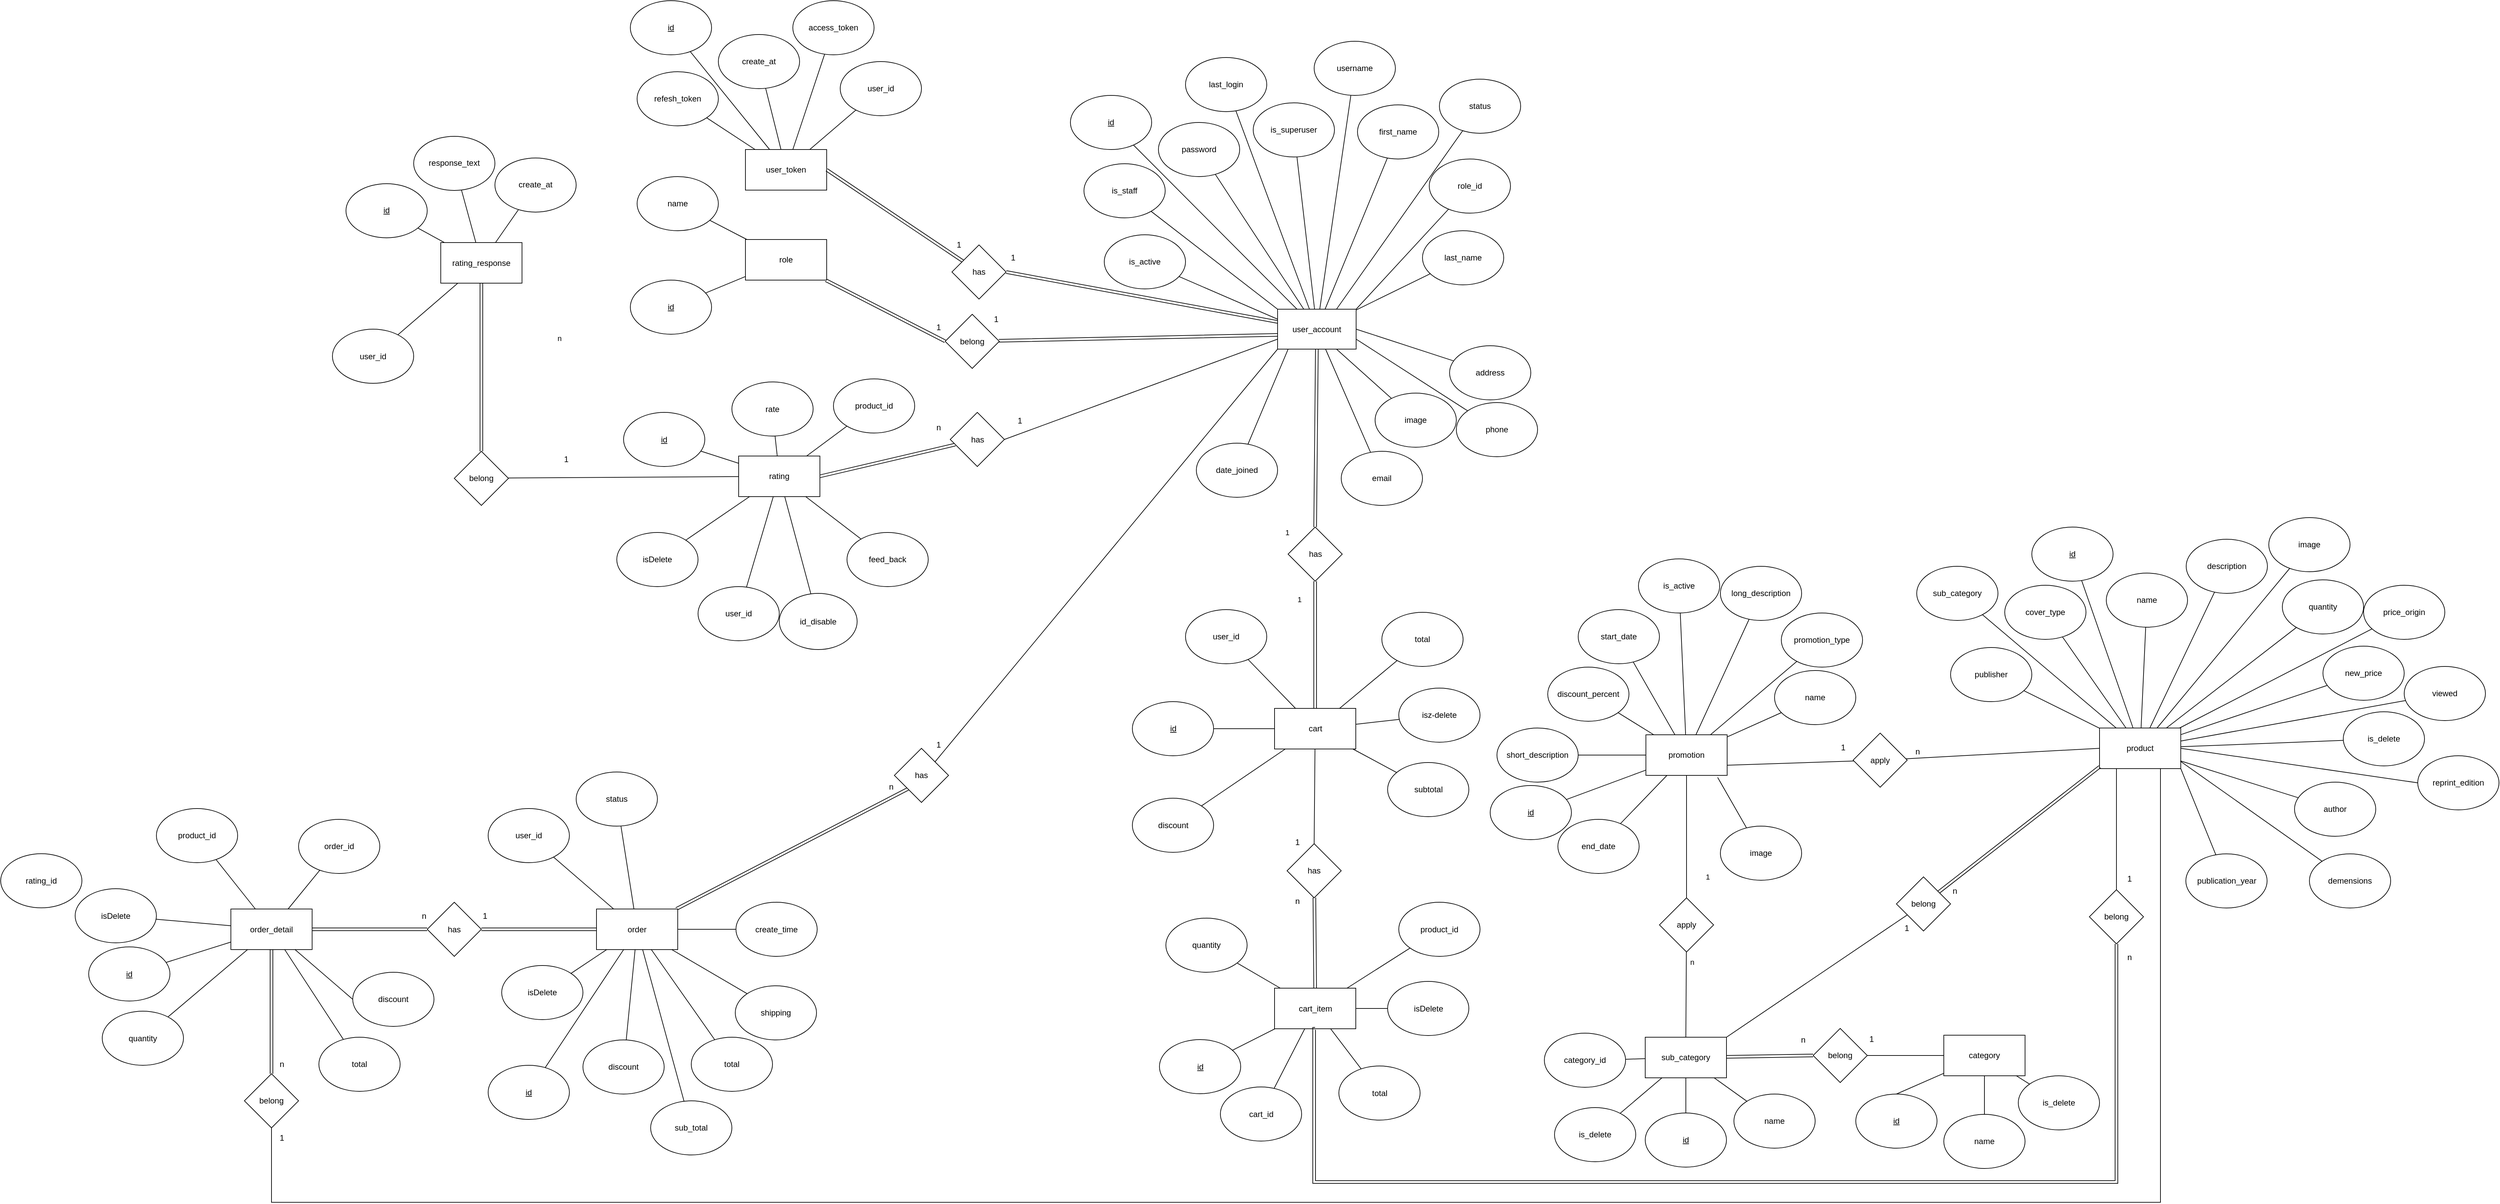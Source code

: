 <mxfile version="25.0.3">
  <diagram name="Trang-1" id="fx4xgaFJXBgBdHPYIMws">
    <mxGraphModel dx="4130" dy="2485" grid="1" gridSize="10" guides="1" tooltips="1" connect="1" arrows="1" fold="1" page="1" pageScale="1" pageWidth="827" pageHeight="1169" math="0" shadow="0">
      <root>
        <mxCell id="0" />
        <mxCell id="1" parent="0" />
        <mxCell id="xjVH5rVPS62ikL9oMdvB-195" style="rounded=0;orthogonalLoop=1;jettySize=auto;html=1;entryX=1;entryY=0.5;entryDx=0;entryDy=0;endArrow=none;endFill=0;shape=link;" parent="1" source="ZPcHN7Fkorl6znalGgMs-2" target="xjVH5rVPS62ikL9oMdvB-194" edge="1">
          <mxGeometry relative="1" as="geometry" />
        </mxCell>
        <mxCell id="ZPcHN7Fkorl6znalGgMs-2" value="user_account" style="rounded=0;whiteSpace=wrap;html=1;" parent="1" vertex="1">
          <mxGeometry x="606" y="-290" width="116" height="59" as="geometry" />
        </mxCell>
        <mxCell id="ZPcHN7Fkorl6znalGgMs-9" value="" style="rounded=0;orthogonalLoop=1;jettySize=auto;html=1;endArrow=none;endFill=0;" parent="1" source="ZPcHN7Fkorl6znalGgMs-3" target="ZPcHN7Fkorl6znalGgMs-2" edge="1">
          <mxGeometry relative="1" as="geometry" />
        </mxCell>
        <mxCell id="ZPcHN7Fkorl6znalGgMs-3" value="&lt;u&gt;id&lt;/u&gt;" style="ellipse;whiteSpace=wrap;html=1;" parent="1" vertex="1">
          <mxGeometry x="300" y="-606" width="120" height="80" as="geometry" />
        </mxCell>
        <mxCell id="ZPcHN7Fkorl6znalGgMs-10" value="" style="rounded=0;orthogonalLoop=1;jettySize=auto;html=1;endArrow=none;endFill=0;" parent="1" source="ZPcHN7Fkorl6znalGgMs-4" target="ZPcHN7Fkorl6znalGgMs-2" edge="1">
          <mxGeometry relative="1" as="geometry" />
        </mxCell>
        <mxCell id="ZPcHN7Fkorl6znalGgMs-4" value="password" style="ellipse;whiteSpace=wrap;html=1;" parent="1" vertex="1">
          <mxGeometry x="430" y="-566" width="120" height="80" as="geometry" />
        </mxCell>
        <mxCell id="ZPcHN7Fkorl6znalGgMs-11" value="" style="rounded=0;orthogonalLoop=1;jettySize=auto;html=1;endArrow=none;endFill=0;" parent="1" source="ZPcHN7Fkorl6znalGgMs-5" target="ZPcHN7Fkorl6znalGgMs-2" edge="1">
          <mxGeometry relative="1" as="geometry" />
        </mxCell>
        <mxCell id="ZPcHN7Fkorl6znalGgMs-5" value="last_login" style="ellipse;whiteSpace=wrap;html=1;" parent="1" vertex="1">
          <mxGeometry x="470" y="-662.05" width="120" height="80" as="geometry" />
        </mxCell>
        <mxCell id="ZPcHN7Fkorl6znalGgMs-13" value="" style="rounded=0;orthogonalLoop=1;jettySize=auto;html=1;endArrow=none;endFill=0;" parent="1" source="ZPcHN7Fkorl6znalGgMs-6" target="ZPcHN7Fkorl6znalGgMs-2" edge="1">
          <mxGeometry relative="1" as="geometry" />
        </mxCell>
        <mxCell id="ZPcHN7Fkorl6znalGgMs-6" value="username" style="ellipse;whiteSpace=wrap;html=1;" parent="1" vertex="1">
          <mxGeometry x="660" y="-686" width="120" height="80" as="geometry" />
        </mxCell>
        <mxCell id="ZPcHN7Fkorl6znalGgMs-12" value="" style="rounded=0;orthogonalLoop=1;jettySize=auto;html=1;endArrow=none;endFill=0;" parent="1" source="ZPcHN7Fkorl6znalGgMs-7" target="ZPcHN7Fkorl6znalGgMs-2" edge="1">
          <mxGeometry relative="1" as="geometry" />
        </mxCell>
        <mxCell id="ZPcHN7Fkorl6znalGgMs-7" value="is_superuser" style="ellipse;whiteSpace=wrap;html=1;" parent="1" vertex="1">
          <mxGeometry x="570" y="-595" width="120" height="80" as="geometry" />
        </mxCell>
        <mxCell id="ZPcHN7Fkorl6znalGgMs-14" value="" style="rounded=0;orthogonalLoop=1;jettySize=auto;html=1;endArrow=none;endFill=0;" parent="1" source="ZPcHN7Fkorl6znalGgMs-8" target="ZPcHN7Fkorl6znalGgMs-2" edge="1">
          <mxGeometry relative="1" as="geometry" />
        </mxCell>
        <mxCell id="ZPcHN7Fkorl6znalGgMs-8" value="first_name" style="ellipse;whiteSpace=wrap;html=1;" parent="1" vertex="1">
          <mxGeometry x="724" y="-592.05" width="120" height="80" as="geometry" />
        </mxCell>
        <mxCell id="xjVH5rVPS62ikL9oMdvB-269" style="edgeStyle=orthogonalEdgeStyle;rounded=0;orthogonalLoop=1;jettySize=auto;html=1;entryX=0.5;entryY=0;entryDx=0;entryDy=0;endArrow=none;endFill=0;exitX=0.199;exitY=0.99;exitDx=0;exitDy=0;exitPerimeter=0;" parent="1" target="xjVH5rVPS62ikL9oMdvB-266" edge="1" source="ZPcHN7Fkorl6znalGgMs-15">
          <mxGeometry relative="1" as="geometry">
            <mxPoint x="1860" y="220" as="sourcePoint" />
            <Array as="points">
              <mxPoint x="1845" y="388" />
            </Array>
          </mxGeometry>
        </mxCell>
        <mxCell id="e_smYr0AUqtrEbWRnHDC-7" style="rounded=0;orthogonalLoop=1;jettySize=auto;html=1;exitX=1;exitY=0.5;exitDx=0;exitDy=0;entryX=0;entryY=0.5;entryDx=0;entryDy=0;endArrow=none;endFill=0;" edge="1" parent="1" source="ZPcHN7Fkorl6znalGgMs-15" target="xjVH5rVPS62ikL9oMdvB-129">
          <mxGeometry relative="1" as="geometry" />
        </mxCell>
        <mxCell id="ZPcHN7Fkorl6znalGgMs-15" value="product" style="rounded=0;whiteSpace=wrap;html=1;" parent="1" vertex="1">
          <mxGeometry x="1820" y="329" width="120" height="60" as="geometry" />
        </mxCell>
        <mxCell id="ZPcHN7Fkorl6znalGgMs-17" value="" style="rounded=0;orthogonalLoop=1;jettySize=auto;html=1;endArrow=none;endFill=0;" parent="1" source="ZPcHN7Fkorl6znalGgMs-16" target="ZPcHN7Fkorl6znalGgMs-15" edge="1">
          <mxGeometry relative="1" as="geometry" />
        </mxCell>
        <mxCell id="ZPcHN7Fkorl6znalGgMs-16" value="id" style="ellipse;whiteSpace=wrap;html=1;fontStyle=4" parent="1" vertex="1">
          <mxGeometry x="1720" y="32.0" width="120" height="80" as="geometry" />
        </mxCell>
        <mxCell id="ZPcHN7Fkorl6znalGgMs-22" value="" style="rounded=0;orthogonalLoop=1;jettySize=auto;html=1;endArrow=none;endFill=0;" parent="1" source="ZPcHN7Fkorl6znalGgMs-18" target="ZPcHN7Fkorl6znalGgMs-15" edge="1">
          <mxGeometry relative="1" as="geometry" />
        </mxCell>
        <mxCell id="ZPcHN7Fkorl6znalGgMs-18" value="name" style="ellipse;whiteSpace=wrap;html=1;" parent="1" vertex="1">
          <mxGeometry x="1830" y="100" width="120" height="80" as="geometry" />
        </mxCell>
        <mxCell id="ZPcHN7Fkorl6znalGgMs-23" value="" style="rounded=0;orthogonalLoop=1;jettySize=auto;html=1;endArrow=none;endFill=0;" parent="1" source="ZPcHN7Fkorl6znalGgMs-19" target="ZPcHN7Fkorl6znalGgMs-15" edge="1">
          <mxGeometry relative="1" as="geometry" />
        </mxCell>
        <mxCell id="ZPcHN7Fkorl6znalGgMs-19" value="image" style="ellipse;whiteSpace=wrap;html=1;" parent="1" vertex="1">
          <mxGeometry x="2070" y="18" width="120" height="80" as="geometry" />
        </mxCell>
        <mxCell id="ZPcHN7Fkorl6znalGgMs-24" value="" style="rounded=0;orthogonalLoop=1;jettySize=auto;html=1;endArrow=none;endFill=0;" parent="1" source="ZPcHN7Fkorl6znalGgMs-20" target="ZPcHN7Fkorl6znalGgMs-15" edge="1">
          <mxGeometry relative="1" as="geometry" />
        </mxCell>
        <mxCell id="ZPcHN7Fkorl6znalGgMs-20" value="quantity" style="ellipse;whiteSpace=wrap;html=1;" parent="1" vertex="1">
          <mxGeometry x="2090" y="110" width="120" height="80" as="geometry" />
        </mxCell>
        <mxCell id="ZPcHN7Fkorl6znalGgMs-25" value="" style="rounded=0;orthogonalLoop=1;jettySize=auto;html=1;endArrow=none;endFill=0;" parent="1" source="ZPcHN7Fkorl6znalGgMs-21" target="ZPcHN7Fkorl6znalGgMs-15" edge="1">
          <mxGeometry relative="1" as="geometry" />
        </mxCell>
        <mxCell id="ZPcHN7Fkorl6znalGgMs-21" value="price_origin" style="ellipse;whiteSpace=wrap;html=1;" parent="1" vertex="1">
          <mxGeometry x="2210" y="118" width="120" height="80" as="geometry" />
        </mxCell>
        <mxCell id="ZPcHN7Fkorl6znalGgMs-27" value="" style="rounded=0;orthogonalLoop=1;jettySize=auto;html=1;endArrow=none;endFill=0;" parent="1" source="ZPcHN7Fkorl6znalGgMs-26" target="ZPcHN7Fkorl6znalGgMs-15" edge="1">
          <mxGeometry relative="1" as="geometry" />
        </mxCell>
        <mxCell id="ZPcHN7Fkorl6znalGgMs-26" value="description" style="ellipse;whiteSpace=wrap;html=1;" parent="1" vertex="1">
          <mxGeometry x="1948" y="50" width="120" height="80" as="geometry" />
        </mxCell>
        <mxCell id="xjVH5rVPS62ikL9oMdvB-236" style="rounded=0;orthogonalLoop=1;jettySize=auto;html=1;entryX=0;entryY=0.5;entryDx=0;entryDy=0;endArrow=none;endFill=0;" parent="1" source="ZPcHN7Fkorl6znalGgMs-28" target="xjVH5rVPS62ikL9oMdvB-235" edge="1">
          <mxGeometry relative="1" as="geometry" />
        </mxCell>
        <mxCell id="ZPcHN7Fkorl6znalGgMs-28" value="rating" style="rounded=0;whiteSpace=wrap;html=1;" parent="1" vertex="1">
          <mxGeometry x="-190" y="-73" width="120" height="60" as="geometry" />
        </mxCell>
        <mxCell id="ZPcHN7Fkorl6znalGgMs-33" value="" style="rounded=0;orthogonalLoop=1;jettySize=auto;html=1;endArrow=none;endFill=0;" parent="1" source="ZPcHN7Fkorl6znalGgMs-29" target="ZPcHN7Fkorl6znalGgMs-28" edge="1">
          <mxGeometry relative="1" as="geometry" />
        </mxCell>
        <mxCell id="ZPcHN7Fkorl6znalGgMs-29" value="&lt;u&gt;id&lt;/u&gt;" style="ellipse;whiteSpace=wrap;html=1;" parent="1" vertex="1">
          <mxGeometry x="-360" y="-137.5" width="120" height="80" as="geometry" />
        </mxCell>
        <mxCell id="ZPcHN7Fkorl6znalGgMs-34" value="" style="rounded=0;orthogonalLoop=1;jettySize=auto;html=1;endArrow=none;endFill=0;" parent="1" source="ZPcHN7Fkorl6znalGgMs-30" target="ZPcHN7Fkorl6znalGgMs-28" edge="1">
          <mxGeometry relative="1" as="geometry" />
        </mxCell>
        <mxCell id="ZPcHN7Fkorl6znalGgMs-30" value="product_id" style="ellipse;whiteSpace=wrap;html=1;" parent="1" vertex="1">
          <mxGeometry x="-50" y="-187" width="120" height="80" as="geometry" />
        </mxCell>
        <mxCell id="ZPcHN7Fkorl6znalGgMs-32" value="" style="rounded=0;orthogonalLoop=1;jettySize=auto;html=1;endArrow=none;endFill=0;" parent="1" source="ZPcHN7Fkorl6znalGgMs-31" target="ZPcHN7Fkorl6znalGgMs-28" edge="1">
          <mxGeometry relative="1" as="geometry" />
        </mxCell>
        <mxCell id="ZPcHN7Fkorl6znalGgMs-31" value="rate" style="ellipse;whiteSpace=wrap;html=1;" parent="1" vertex="1">
          <mxGeometry x="-200" y="-182.5" width="120" height="80" as="geometry" />
        </mxCell>
        <mxCell id="xjVH5rVPS62ikL9oMdvB-241" style="rounded=0;orthogonalLoop=1;jettySize=auto;html=1;entryX=0;entryY=0.5;entryDx=0;entryDy=0;endArrow=none;endFill=0;shape=link;" parent="1" source="ZPcHN7Fkorl6znalGgMs-46" target="xjVH5rVPS62ikL9oMdvB-240" edge="1">
          <mxGeometry relative="1" as="geometry" />
        </mxCell>
        <mxCell id="ZPcHN7Fkorl6znalGgMs-46" value="sub_category" style="rounded=0;whiteSpace=wrap;html=1;" parent="1" vertex="1">
          <mxGeometry x="1149" y="786" width="120" height="60" as="geometry" />
        </mxCell>
        <mxCell id="ZPcHN7Fkorl6znalGgMs-52" value="" style="rounded=0;orthogonalLoop=1;jettySize=auto;html=1;endArrow=none;endFill=0;" parent="1" source="ZPcHN7Fkorl6znalGgMs-48" target="ZPcHN7Fkorl6znalGgMs-46" edge="1">
          <mxGeometry relative="1" as="geometry" />
        </mxCell>
        <mxCell id="ZPcHN7Fkorl6znalGgMs-48" value="id" style="ellipse;whiteSpace=wrap;html=1;fontStyle=4" parent="1" vertex="1">
          <mxGeometry x="1149" y="898" width="120" height="80" as="geometry" />
        </mxCell>
        <mxCell id="ZPcHN7Fkorl6znalGgMs-53" value="" style="rounded=0;orthogonalLoop=1;jettySize=auto;html=1;endArrow=none;endFill=0;" parent="1" source="ZPcHN7Fkorl6znalGgMs-49" target="ZPcHN7Fkorl6znalGgMs-46" edge="1">
          <mxGeometry relative="1" as="geometry" />
        </mxCell>
        <mxCell id="ZPcHN7Fkorl6znalGgMs-49" value="name" style="ellipse;whiteSpace=wrap;html=1;" parent="1" vertex="1">
          <mxGeometry x="1280" y="870" width="120" height="80" as="geometry" />
        </mxCell>
        <mxCell id="xjVH5rVPS62ikL9oMdvB-226" style="rounded=0;orthogonalLoop=1;jettySize=auto;html=1;endArrow=none;endFill=0;entryX=0.5;entryY=0;entryDx=0;entryDy=0;" parent="1" source="ZPcHN7Fkorl6znalGgMs-55" target="xjVH5rVPS62ikL9oMdvB-225" edge="1">
          <mxGeometry relative="1" as="geometry">
            <mxPoint x="662" y="500" as="targetPoint" />
          </mxGeometry>
        </mxCell>
        <mxCell id="ZPcHN7Fkorl6znalGgMs-55" value="cart" style="rounded=0;whiteSpace=wrap;html=1;" parent="1" vertex="1">
          <mxGeometry x="601.5" y="300" width="120" height="60" as="geometry" />
        </mxCell>
        <mxCell id="ZPcHN7Fkorl6znalGgMs-56" value="" style="rounded=0;orthogonalLoop=1;jettySize=auto;html=1;endArrow=none;endFill=0;" parent="1" source="ZPcHN7Fkorl6znalGgMs-57" target="ZPcHN7Fkorl6znalGgMs-55" edge="1">
          <mxGeometry relative="1" as="geometry" />
        </mxCell>
        <mxCell id="ZPcHN7Fkorl6znalGgMs-57" value="&lt;u&gt;id&lt;/u&gt;" style="ellipse;whiteSpace=wrap;html=1;" parent="1" vertex="1">
          <mxGeometry x="391.5" y="290" width="120" height="80" as="geometry" />
        </mxCell>
        <mxCell id="ZPcHN7Fkorl6znalGgMs-58" value="" style="rounded=0;orthogonalLoop=1;jettySize=auto;html=1;endArrow=none;endFill=0;" parent="1" source="ZPcHN7Fkorl6znalGgMs-59" target="ZPcHN7Fkorl6znalGgMs-55" edge="1">
          <mxGeometry relative="1" as="geometry" />
        </mxCell>
        <mxCell id="ZPcHN7Fkorl6znalGgMs-59" value="discount" style="ellipse;whiteSpace=wrap;html=1;" parent="1" vertex="1">
          <mxGeometry x="391.5" y="432.75" width="120" height="80" as="geometry" />
        </mxCell>
        <mxCell id="ZPcHN7Fkorl6znalGgMs-61" value="" style="rounded=0;orthogonalLoop=1;jettySize=auto;html=1;endArrow=none;endFill=0;" parent="1" source="ZPcHN7Fkorl6znalGgMs-60" target="ZPcHN7Fkorl6znalGgMs-55" edge="1">
          <mxGeometry relative="1" as="geometry" />
        </mxCell>
        <mxCell id="ZPcHN7Fkorl6znalGgMs-60" value="subtotal" style="ellipse;whiteSpace=wrap;html=1;" parent="1" vertex="1">
          <mxGeometry x="768.5" y="380" width="120" height="80" as="geometry" />
        </mxCell>
        <mxCell id="ZPcHN7Fkorl6znalGgMs-72" value="" style="rounded=0;orthogonalLoop=1;jettySize=auto;html=1;endArrow=none;endFill=0;" parent="1" source="ZPcHN7Fkorl6znalGgMs-69" target="ZPcHN7Fkorl6znalGgMs-15" edge="1">
          <mxGeometry relative="1" as="geometry" />
        </mxCell>
        <mxCell id="ZPcHN7Fkorl6znalGgMs-69" value="viewed" style="ellipse;whiteSpace=wrap;html=1;" parent="1" vertex="1">
          <mxGeometry x="2270" y="238" width="120" height="80" as="geometry" />
        </mxCell>
        <mxCell id="ZPcHN7Fkorl6znalGgMs-75" value="" style="rounded=0;orthogonalLoop=1;jettySize=auto;html=1;endArrow=none;endFill=0;" parent="1" source="ZPcHN7Fkorl6znalGgMs-71" target="ZPcHN7Fkorl6znalGgMs-15" edge="1">
          <mxGeometry relative="1" as="geometry" />
        </mxCell>
        <mxCell id="ZPcHN7Fkorl6znalGgMs-71" value="new_price" style="ellipse;whiteSpace=wrap;html=1;" parent="1" vertex="1">
          <mxGeometry x="2150" y="208" width="120" height="80" as="geometry" />
        </mxCell>
        <mxCell id="xjVH5rVPS62ikL9oMdvB-215" style="rounded=0;orthogonalLoop=1;jettySize=auto;html=1;entryX=0;entryY=1;entryDx=0;entryDy=0;endArrow=none;endFill=0;shape=link;" parent="1" source="ZPcHN7Fkorl6znalGgMs-76" target="xjVH5rVPS62ikL9oMdvB-214" edge="1">
          <mxGeometry relative="1" as="geometry" />
        </mxCell>
        <mxCell id="ZPcHN7Fkorl6znalGgMs-76" value="order" style="rounded=0;whiteSpace=wrap;html=1;" parent="1" vertex="1">
          <mxGeometry x="-400" y="596.5" width="120" height="60" as="geometry" />
        </mxCell>
        <mxCell id="ZPcHN7Fkorl6znalGgMs-78" value="" style="rounded=0;orthogonalLoop=1;jettySize=auto;html=1;endArrow=none;endFill=0;" parent="1" source="ZPcHN7Fkorl6znalGgMs-77" target="ZPcHN7Fkorl6znalGgMs-15" edge="1">
          <mxGeometry relative="1" as="geometry" />
        </mxCell>
        <mxCell id="ZPcHN7Fkorl6znalGgMs-77" value="is_delete" style="ellipse;whiteSpace=wrap;html=1;" parent="1" vertex="1">
          <mxGeometry x="2180" y="305" width="120" height="80" as="geometry" />
        </mxCell>
        <mxCell id="ZPcHN7Fkorl6znalGgMs-84" value="" style="rounded=0;orthogonalLoop=1;jettySize=auto;html=1;endArrow=none;endFill=0;" parent="1" source="ZPcHN7Fkorl6znalGgMs-79" target="ZPcHN7Fkorl6znalGgMs-76" edge="1">
          <mxGeometry relative="1" as="geometry" />
        </mxCell>
        <mxCell id="ZPcHN7Fkorl6znalGgMs-79" value="&lt;u&gt;id&lt;/u&gt;" style="ellipse;whiteSpace=wrap;html=1;" parent="1" vertex="1">
          <mxGeometry x="-560" y="827.5" width="120" height="80" as="geometry" />
        </mxCell>
        <mxCell id="ZPcHN7Fkorl6znalGgMs-85" value="" style="rounded=0;orthogonalLoop=1;jettySize=auto;html=1;endArrow=none;endFill=0;" parent="1" source="ZPcHN7Fkorl6znalGgMs-80" target="ZPcHN7Fkorl6znalGgMs-76" edge="1">
          <mxGeometry relative="1" as="geometry" />
        </mxCell>
        <mxCell id="ZPcHN7Fkorl6znalGgMs-80" value="discount" style="ellipse;whiteSpace=wrap;html=1;" parent="1" vertex="1">
          <mxGeometry x="-420" y="790" width="120" height="80" as="geometry" />
        </mxCell>
        <mxCell id="ZPcHN7Fkorl6znalGgMs-86" value="" style="rounded=0;orthogonalLoop=1;jettySize=auto;html=1;endArrow=none;endFill=0;exitX=0;exitY=0;exitDx=0;exitDy=0;" parent="1" source="ZPcHN7Fkorl6znalGgMs-81" target="ZPcHN7Fkorl6znalGgMs-76" edge="1">
          <mxGeometry relative="1" as="geometry" />
        </mxCell>
        <mxCell id="ZPcHN7Fkorl6znalGgMs-81" value="shipping" style="ellipse;whiteSpace=wrap;html=1;" parent="1" vertex="1">
          <mxGeometry x="-195" y="710" width="120" height="80" as="geometry" />
        </mxCell>
        <mxCell id="ZPcHN7Fkorl6znalGgMs-87" value="" style="rounded=0;orthogonalLoop=1;jettySize=auto;html=1;endArrow=none;endFill=0;" parent="1" source="ZPcHN7Fkorl6znalGgMs-82" target="ZPcHN7Fkorl6znalGgMs-76" edge="1">
          <mxGeometry relative="1" as="geometry" />
        </mxCell>
        <mxCell id="ZPcHN7Fkorl6znalGgMs-82" value="sub_total" style="ellipse;whiteSpace=wrap;html=1;" parent="1" vertex="1">
          <mxGeometry x="-320" y="880" width="120" height="80" as="geometry" />
        </mxCell>
        <mxCell id="ZPcHN7Fkorl6znalGgMs-88" value="" style="rounded=0;orthogonalLoop=1;jettySize=auto;html=1;endArrow=none;endFill=0;" parent="1" source="ZPcHN7Fkorl6znalGgMs-83" target="ZPcHN7Fkorl6znalGgMs-76" edge="1">
          <mxGeometry relative="1" as="geometry" />
        </mxCell>
        <mxCell id="ZPcHN7Fkorl6znalGgMs-83" value="create_time" style="ellipse;whiteSpace=wrap;html=1;" parent="1" vertex="1">
          <mxGeometry x="-194" y="586.5" width="120" height="80" as="geometry" />
        </mxCell>
        <mxCell id="ZPcHN7Fkorl6znalGgMs-89" value="user_token" style="rounded=0;whiteSpace=wrap;html=1;" parent="1" vertex="1">
          <mxGeometry x="-180" y="-526" width="120" height="60" as="geometry" />
        </mxCell>
        <mxCell id="ZPcHN7Fkorl6znalGgMs-92" value="" style="rounded=0;orthogonalLoop=1;jettySize=auto;html=1;endArrow=none;endFill=0;" parent="1" source="ZPcHN7Fkorl6znalGgMs-91" target="ZPcHN7Fkorl6znalGgMs-89" edge="1">
          <mxGeometry relative="1" as="geometry" />
        </mxCell>
        <mxCell id="ZPcHN7Fkorl6znalGgMs-91" value="&lt;u&gt;id&lt;/u&gt;" style="ellipse;whiteSpace=wrap;html=1;" parent="1" vertex="1">
          <mxGeometry x="-350" y="-746" width="120" height="80" as="geometry" />
        </mxCell>
        <mxCell id="xjVH5rVPS62ikL9oMdvB-39" value="" style="rounded=0;orthogonalLoop=1;jettySize=auto;html=1;endArrow=none;endFill=0;" parent="1" source="ZPcHN7Fkorl6znalGgMs-93" target="ZPcHN7Fkorl6znalGgMs-89" edge="1">
          <mxGeometry relative="1" as="geometry" />
        </mxCell>
        <mxCell id="ZPcHN7Fkorl6znalGgMs-93" value="user_id" style="ellipse;whiteSpace=wrap;html=1;" parent="1" vertex="1">
          <mxGeometry x="-40" y="-656" width="120" height="80" as="geometry" />
        </mxCell>
        <mxCell id="xjVH5rVPS62ikL9oMdvB-17" value="" style="rounded=0;orthogonalLoop=1;jettySize=auto;html=1;endArrow=none;endFill=0;" parent="1" source="xjVH5rVPS62ikL9oMdvB-1" target="ZPcHN7Fkorl6znalGgMs-2" edge="1">
          <mxGeometry relative="1" as="geometry" />
        </mxCell>
        <mxCell id="xjVH5rVPS62ikL9oMdvB-1" value="last_name" style="ellipse;whiteSpace=wrap;html=1;" parent="1" vertex="1">
          <mxGeometry x="820" y="-406" width="120" height="80" as="geometry" />
        </mxCell>
        <mxCell id="xjVH5rVPS62ikL9oMdvB-15" value="" style="rounded=0;orthogonalLoop=1;jettySize=auto;html=1;endArrow=none;endFill=0;" parent="1" source="xjVH5rVPS62ikL9oMdvB-2" target="ZPcHN7Fkorl6znalGgMs-2" edge="1">
          <mxGeometry relative="1" as="geometry" />
        </mxCell>
        <mxCell id="xjVH5rVPS62ikL9oMdvB-2" value="email" style="ellipse;whiteSpace=wrap;html=1;" parent="1" vertex="1">
          <mxGeometry x="700" y="-80.0" width="120" height="80" as="geometry" />
        </mxCell>
        <mxCell id="xjVH5rVPS62ikL9oMdvB-3" value="is_staff" style="ellipse;whiteSpace=wrap;html=1;" parent="1" vertex="1">
          <mxGeometry x="320" y="-505" width="120" height="80" as="geometry" />
        </mxCell>
        <mxCell id="xjVH5rVPS62ikL9oMdvB-11" style="rounded=0;orthogonalLoop=1;jettySize=auto;html=1;entryX=0;entryY=0.25;entryDx=0;entryDy=0;endArrow=none;endFill=0;" parent="1" source="xjVH5rVPS62ikL9oMdvB-4" target="ZPcHN7Fkorl6znalGgMs-2" edge="1">
          <mxGeometry relative="1" as="geometry" />
        </mxCell>
        <mxCell id="xjVH5rVPS62ikL9oMdvB-4" value="is_active" style="ellipse;whiteSpace=wrap;html=1;" parent="1" vertex="1">
          <mxGeometry x="350" y="-400" width="120" height="80" as="geometry" />
        </mxCell>
        <mxCell id="xjVH5rVPS62ikL9oMdvB-14" value="" style="rounded=0;orthogonalLoop=1;jettySize=auto;html=1;endArrow=none;endFill=0;entryX=0.135;entryY=0.997;entryDx=0;entryDy=0;entryPerimeter=0;" parent="1" source="xjVH5rVPS62ikL9oMdvB-5" target="ZPcHN7Fkorl6znalGgMs-2" edge="1">
          <mxGeometry relative="1" as="geometry">
            <mxPoint x="675" y="87" as="targetPoint" />
          </mxGeometry>
        </mxCell>
        <mxCell id="xjVH5rVPS62ikL9oMdvB-5" value="date_joined" style="ellipse;whiteSpace=wrap;html=1;" parent="1" vertex="1">
          <mxGeometry x="486" y="-92.0" width="120" height="80" as="geometry" />
        </mxCell>
        <mxCell id="xjVH5rVPS62ikL9oMdvB-16" value="" style="rounded=0;orthogonalLoop=1;jettySize=auto;html=1;endArrow=none;endFill=0;entryX=1;entryY=0.75;entryDx=0;entryDy=0;" parent="1" source="xjVH5rVPS62ikL9oMdvB-6" target="ZPcHN7Fkorl6znalGgMs-2" edge="1">
          <mxGeometry relative="1" as="geometry">
            <mxPoint x="773" y="97" as="targetPoint" />
          </mxGeometry>
        </mxCell>
        <mxCell id="xjVH5rVPS62ikL9oMdvB-6" value="phone" style="ellipse;whiteSpace=wrap;html=1;" parent="1" vertex="1">
          <mxGeometry x="870" y="-152" width="120" height="80" as="geometry" />
        </mxCell>
        <mxCell id="xjVH5rVPS62ikL9oMdvB-23" style="rounded=0;orthogonalLoop=1;jettySize=auto;html=1;entryX=1;entryY=0.5;entryDx=0;entryDy=0;endArrow=none;endFill=0;" parent="1" source="xjVH5rVPS62ikL9oMdvB-7" target="ZPcHN7Fkorl6znalGgMs-2" edge="1">
          <mxGeometry relative="1" as="geometry" />
        </mxCell>
        <mxCell id="xjVH5rVPS62ikL9oMdvB-7" value="address" style="ellipse;whiteSpace=wrap;html=1;" parent="1" vertex="1">
          <mxGeometry x="860" y="-236" width="120" height="80" as="geometry" />
        </mxCell>
        <mxCell id="xjVH5rVPS62ikL9oMdvB-20" style="rounded=0;orthogonalLoop=1;jettySize=auto;html=1;entryX=0.75;entryY=0;entryDx=0;entryDy=0;endArrow=none;endFill=0;" parent="1" source="xjVH5rVPS62ikL9oMdvB-8" target="ZPcHN7Fkorl6znalGgMs-2" edge="1">
          <mxGeometry relative="1" as="geometry" />
        </mxCell>
        <mxCell id="xjVH5rVPS62ikL9oMdvB-8" value="status" style="ellipse;whiteSpace=wrap;html=1;" parent="1" vertex="1">
          <mxGeometry x="845" y="-630.05" width="120" height="80" as="geometry" />
        </mxCell>
        <mxCell id="xjVH5rVPS62ikL9oMdvB-21" style="rounded=0;orthogonalLoop=1;jettySize=auto;html=1;entryX=1;entryY=0;entryDx=0;entryDy=0;endArrow=none;endFill=0;" parent="1" source="xjVH5rVPS62ikL9oMdvB-9" target="ZPcHN7Fkorl6znalGgMs-2" edge="1">
          <mxGeometry relative="1" as="geometry" />
        </mxCell>
        <mxCell id="xjVH5rVPS62ikL9oMdvB-9" value="role_id" style="ellipse;whiteSpace=wrap;html=1;" parent="1" vertex="1">
          <mxGeometry x="830" y="-512" width="120" height="80" as="geometry" />
        </mxCell>
        <mxCell id="xjVH5rVPS62ikL9oMdvB-10" value="image" style="ellipse;whiteSpace=wrap;html=1;" parent="1" vertex="1">
          <mxGeometry x="750" y="-166" width="120" height="80" as="geometry" />
        </mxCell>
        <mxCell id="xjVH5rVPS62ikL9oMdvB-13" style="rounded=0;orthogonalLoop=1;jettySize=auto;html=1;endArrow=none;endFill=0;entryX=0;entryY=0;entryDx=0;entryDy=0;" parent="1" source="xjVH5rVPS62ikL9oMdvB-3" edge="1" target="ZPcHN7Fkorl6znalGgMs-2">
          <mxGeometry relative="1" as="geometry">
            <mxPoint x="655" y="67" as="targetPoint" />
          </mxGeometry>
        </mxCell>
        <mxCell id="xjVH5rVPS62ikL9oMdvB-22" style="rounded=0;orthogonalLoop=1;jettySize=auto;html=1;entryX=0.75;entryY=1;entryDx=0;entryDy=0;endArrow=none;endFill=0;" parent="1" source="xjVH5rVPS62ikL9oMdvB-10" target="ZPcHN7Fkorl6znalGgMs-2" edge="1">
          <mxGeometry relative="1" as="geometry" />
        </mxCell>
        <mxCell id="xjVH5rVPS62ikL9oMdvB-30" value="" style="rounded=0;orthogonalLoop=1;jettySize=auto;html=1;endArrow=none;endFill=0;" parent="1" source="xjVH5rVPS62ikL9oMdvB-24" target="ZPcHN7Fkorl6znalGgMs-76" edge="1">
          <mxGeometry relative="1" as="geometry" />
        </mxCell>
        <mxCell id="xjVH5rVPS62ikL9oMdvB-24" value="status" style="ellipse;whiteSpace=wrap;html=1;" parent="1" vertex="1">
          <mxGeometry x="-430" y="394" width="120" height="80" as="geometry" />
        </mxCell>
        <mxCell id="xjVH5rVPS62ikL9oMdvB-27" style="rounded=0;orthogonalLoop=1;jettySize=auto;html=1;endArrow=none;endFill=0;" parent="1" source="xjVH5rVPS62ikL9oMdvB-25" target="ZPcHN7Fkorl6znalGgMs-76" edge="1">
          <mxGeometry relative="1" as="geometry" />
        </mxCell>
        <mxCell id="xjVH5rVPS62ikL9oMdvB-25" value="isDelete" style="ellipse;whiteSpace=wrap;html=1;" parent="1" vertex="1">
          <mxGeometry x="-540" y="680" width="120" height="80" as="geometry" />
        </mxCell>
        <mxCell id="xjVH5rVPS62ikL9oMdvB-28" value="" style="rounded=0;orthogonalLoop=1;jettySize=auto;html=1;endArrow=none;endFill=0;" parent="1" source="xjVH5rVPS62ikL9oMdvB-26" target="ZPcHN7Fkorl6znalGgMs-76" edge="1">
          <mxGeometry relative="1" as="geometry" />
        </mxCell>
        <mxCell id="xjVH5rVPS62ikL9oMdvB-26" value="user_id" style="ellipse;whiteSpace=wrap;html=1;" parent="1" vertex="1">
          <mxGeometry x="-560" y="448" width="120" height="80" as="geometry" />
        </mxCell>
        <mxCell id="xjVH5rVPS62ikL9oMdvB-35" value="" style="rounded=0;orthogonalLoop=1;jettySize=auto;html=1;endArrow=none;endFill=0;" parent="1" source="xjVH5rVPS62ikL9oMdvB-32" target="ZPcHN7Fkorl6znalGgMs-89" edge="1">
          <mxGeometry relative="1" as="geometry" />
        </mxCell>
        <mxCell id="xjVH5rVPS62ikL9oMdvB-32" value="refesh_token" style="ellipse;whiteSpace=wrap;html=1;" parent="1" vertex="1">
          <mxGeometry x="-340" y="-641" width="120" height="80" as="geometry" />
        </mxCell>
        <mxCell id="xjVH5rVPS62ikL9oMdvB-38" value="" style="rounded=0;orthogonalLoop=1;jettySize=auto;html=1;endArrow=none;endFill=0;" parent="1" source="xjVH5rVPS62ikL9oMdvB-33" target="ZPcHN7Fkorl6znalGgMs-89" edge="1">
          <mxGeometry relative="1" as="geometry" />
        </mxCell>
        <mxCell id="xjVH5rVPS62ikL9oMdvB-33" value="access_token" style="ellipse;whiteSpace=wrap;html=1;" parent="1" vertex="1">
          <mxGeometry x="-110" y="-746" width="120" height="80" as="geometry" />
        </mxCell>
        <mxCell id="xjVH5rVPS62ikL9oMdvB-37" value="" style="rounded=0;orthogonalLoop=1;jettySize=auto;html=1;endArrow=none;endFill=0;" parent="1" source="xjVH5rVPS62ikL9oMdvB-34" target="ZPcHN7Fkorl6znalGgMs-89" edge="1">
          <mxGeometry relative="1" as="geometry" />
        </mxCell>
        <mxCell id="xjVH5rVPS62ikL9oMdvB-34" value="create_at" style="ellipse;whiteSpace=wrap;html=1;" parent="1" vertex="1">
          <mxGeometry x="-220" y="-696" width="120" height="80" as="geometry" />
        </mxCell>
        <mxCell id="xjVH5rVPS62ikL9oMdvB-201" style="rounded=0;orthogonalLoop=1;jettySize=auto;html=1;entryX=0;entryY=0.5;entryDx=0;entryDy=0;shape=link;" parent="1" source="xjVH5rVPS62ikL9oMdvB-40" target="xjVH5rVPS62ikL9oMdvB-200" edge="1">
          <mxGeometry relative="1" as="geometry" />
        </mxCell>
        <mxCell id="xjVH5rVPS62ikL9oMdvB-40" value="role" style="rounded=0;whiteSpace=wrap;html=1;" parent="1" vertex="1">
          <mxGeometry x="-180" y="-393" width="120" height="60" as="geometry" />
        </mxCell>
        <mxCell id="xjVH5rVPS62ikL9oMdvB-41" value="" style="rounded=0;orthogonalLoop=1;jettySize=auto;html=1;endArrow=none;endFill=0;" parent="1" source="xjVH5rVPS62ikL9oMdvB-42" target="xjVH5rVPS62ikL9oMdvB-40" edge="1">
          <mxGeometry relative="1" as="geometry" />
        </mxCell>
        <mxCell id="xjVH5rVPS62ikL9oMdvB-42" value="&lt;u&gt;id&lt;/u&gt;" style="ellipse;whiteSpace=wrap;html=1;" parent="1" vertex="1">
          <mxGeometry x="-350" y="-333" width="120" height="80" as="geometry" />
        </mxCell>
        <mxCell id="xjVH5rVPS62ikL9oMdvB-43" value="" style="rounded=0;orthogonalLoop=1;jettySize=auto;html=1;endArrow=none;endFill=0;" parent="1" source="xjVH5rVPS62ikL9oMdvB-44" target="xjVH5rVPS62ikL9oMdvB-40" edge="1">
          <mxGeometry relative="1" as="geometry" />
        </mxCell>
        <mxCell id="xjVH5rVPS62ikL9oMdvB-44" value="name" style="ellipse;whiteSpace=wrap;html=1;" parent="1" vertex="1">
          <mxGeometry x="-340" y="-486" width="120" height="80" as="geometry" />
        </mxCell>
        <mxCell id="xjVH5rVPS62ikL9oMdvB-50" value="" style="rounded=0;orthogonalLoop=1;jettySize=auto;html=1;endArrow=none;endFill=0;" parent="1" source="xjVH5rVPS62ikL9oMdvB-47" target="ZPcHN7Fkorl6znalGgMs-55" edge="1">
          <mxGeometry relative="1" as="geometry" />
        </mxCell>
        <mxCell id="xjVH5rVPS62ikL9oMdvB-47" value="total" style="ellipse;whiteSpace=wrap;html=1;" parent="1" vertex="1">
          <mxGeometry x="760" y="158.0" width="120" height="80" as="geometry" />
        </mxCell>
        <mxCell id="xjVH5rVPS62ikL9oMdvB-52" value="" style="rounded=0;orthogonalLoop=1;jettySize=auto;html=1;endArrow=none;endFill=0;" parent="1" source="xjVH5rVPS62ikL9oMdvB-48" target="ZPcHN7Fkorl6znalGgMs-55" edge="1">
          <mxGeometry relative="1" as="geometry" />
        </mxCell>
        <mxCell id="xjVH5rVPS62ikL9oMdvB-48" value="user_id" style="ellipse;whiteSpace=wrap;html=1;" parent="1" vertex="1">
          <mxGeometry x="470" y="154" width="120" height="80" as="geometry" />
        </mxCell>
        <mxCell id="xjVH5rVPS62ikL9oMdvB-51" value="" style="rounded=0;orthogonalLoop=1;jettySize=auto;html=1;endArrow=none;endFill=0;" parent="1" source="xjVH5rVPS62ikL9oMdvB-49" target="ZPcHN7Fkorl6znalGgMs-55" edge="1">
          <mxGeometry relative="1" as="geometry" />
        </mxCell>
        <mxCell id="xjVH5rVPS62ikL9oMdvB-49" value="isz-delete" style="ellipse;whiteSpace=wrap;html=1;" parent="1" vertex="1">
          <mxGeometry x="785" y="270" width="120" height="80" as="geometry" />
        </mxCell>
        <mxCell id="xjVH5rVPS62ikL9oMdvB-62" value="" style="rounded=0;orthogonalLoop=1;jettySize=auto;html=1;endArrow=none;endFill=0;" parent="1" source="xjVH5rVPS62ikL9oMdvB-53" target="ZPcHN7Fkorl6znalGgMs-28" edge="1">
          <mxGeometry relative="1" as="geometry" />
        </mxCell>
        <mxCell id="xjVH5rVPS62ikL9oMdvB-53" value="feed_back" style="ellipse;whiteSpace=wrap;html=1;" parent="1" vertex="1">
          <mxGeometry x="-30" y="40" width="120" height="80" as="geometry" />
        </mxCell>
        <mxCell id="xjVH5rVPS62ikL9oMdvB-59" value="" style="rounded=0;orthogonalLoop=1;jettySize=auto;html=1;endArrow=none;endFill=0;" parent="1" source="xjVH5rVPS62ikL9oMdvB-54" target="ZPcHN7Fkorl6znalGgMs-28" edge="1">
          <mxGeometry relative="1" as="geometry" />
        </mxCell>
        <mxCell id="xjVH5rVPS62ikL9oMdvB-54" value="isDelete" style="ellipse;whiteSpace=wrap;html=1;" parent="1" vertex="1">
          <mxGeometry x="-370" y="40" width="120" height="80" as="geometry" />
        </mxCell>
        <mxCell id="xjVH5rVPS62ikL9oMdvB-58" value="" style="rounded=0;orthogonalLoop=1;jettySize=auto;html=1;endArrow=none;endFill=0;" parent="1" source="xjVH5rVPS62ikL9oMdvB-56" target="ZPcHN7Fkorl6znalGgMs-28" edge="1">
          <mxGeometry relative="1" as="geometry" />
        </mxCell>
        <mxCell id="xjVH5rVPS62ikL9oMdvB-56" value="user_id" style="ellipse;whiteSpace=wrap;html=1;" parent="1" vertex="1">
          <mxGeometry x="-250" y="120" width="120" height="80" as="geometry" />
        </mxCell>
        <mxCell id="xjVH5rVPS62ikL9oMdvB-60" value="" style="rounded=0;orthogonalLoop=1;jettySize=auto;html=1;endArrow=none;endFill=0;" parent="1" source="xjVH5rVPS62ikL9oMdvB-57" target="ZPcHN7Fkorl6znalGgMs-28" edge="1">
          <mxGeometry relative="1" as="geometry" />
        </mxCell>
        <mxCell id="xjVH5rVPS62ikL9oMdvB-57" value="id_disable" style="ellipse;whiteSpace=wrap;html=1;" parent="1" vertex="1">
          <mxGeometry x="-130" y="130" width="115" height="83" as="geometry" />
        </mxCell>
        <mxCell id="xjVH5rVPS62ikL9oMdvB-221" style="rounded=0;orthogonalLoop=1;jettySize=auto;html=1;entryX=0;entryY=0.5;entryDx=0;entryDy=0;endArrow=none;endFill=0;shape=link;" parent="1" source="xjVH5rVPS62ikL9oMdvB-63" target="xjVH5rVPS62ikL9oMdvB-220" edge="1">
          <mxGeometry relative="1" as="geometry" />
        </mxCell>
        <mxCell id="xjVH5rVPS62ikL9oMdvB-63" value="order_detail" style="rounded=0;whiteSpace=wrap;html=1;" parent="1" vertex="1">
          <mxGeometry x="-940" y="596.5" width="120" height="60" as="geometry" />
        </mxCell>
        <mxCell id="xjVH5rVPS62ikL9oMdvB-64" value="" style="rounded=0;orthogonalLoop=1;jettySize=auto;html=1;endArrow=none;endFill=0;" parent="1" source="xjVH5rVPS62ikL9oMdvB-65" target="xjVH5rVPS62ikL9oMdvB-63" edge="1">
          <mxGeometry relative="1" as="geometry" />
        </mxCell>
        <mxCell id="xjVH5rVPS62ikL9oMdvB-65" value="&lt;u&gt;id&lt;/u&gt;" style="ellipse;whiteSpace=wrap;html=1;" parent="1" vertex="1">
          <mxGeometry x="-1150" y="652.5" width="120" height="80" as="geometry" />
        </mxCell>
        <mxCell id="xjVH5rVPS62ikL9oMdvB-66" value="" style="rounded=0;orthogonalLoop=1;jettySize=auto;html=1;endArrow=none;endFill=0;" parent="1" source="xjVH5rVPS62ikL9oMdvB-67" target="xjVH5rVPS62ikL9oMdvB-63" edge="1">
          <mxGeometry relative="1" as="geometry" />
        </mxCell>
        <mxCell id="xjVH5rVPS62ikL9oMdvB-67" value="quantity" style="ellipse;whiteSpace=wrap;html=1;" parent="1" vertex="1">
          <mxGeometry x="-1130" y="747.5" width="120" height="80" as="geometry" />
        </mxCell>
        <mxCell id="xjVH5rVPS62ikL9oMdvB-68" value="" style="rounded=0;orthogonalLoop=1;jettySize=auto;html=1;endArrow=none;endFill=0;exitX=0;exitY=0.5;exitDx=0;exitDy=0;" parent="1" source="xjVH5rVPS62ikL9oMdvB-69" target="xjVH5rVPS62ikL9oMdvB-63" edge="1">
          <mxGeometry relative="1" as="geometry" />
        </mxCell>
        <mxCell id="xjVH5rVPS62ikL9oMdvB-69" value="discount" style="ellipse;whiteSpace=wrap;html=1;" parent="1" vertex="1">
          <mxGeometry x="-760" y="690" width="120" height="80" as="geometry" />
        </mxCell>
        <mxCell id="xjVH5rVPS62ikL9oMdvB-70" value="" style="rounded=0;orthogonalLoop=1;jettySize=auto;html=1;endArrow=none;endFill=0;" parent="1" source="xjVH5rVPS62ikL9oMdvB-71" target="xjVH5rVPS62ikL9oMdvB-63" edge="1">
          <mxGeometry relative="1" as="geometry" />
        </mxCell>
        <mxCell id="xjVH5rVPS62ikL9oMdvB-71" value="total" style="ellipse;whiteSpace=wrap;html=1;" parent="1" vertex="1">
          <mxGeometry x="-810" y="786" width="120" height="80" as="geometry" />
        </mxCell>
        <mxCell id="xjVH5rVPS62ikL9oMdvB-72" value="" style="rounded=0;orthogonalLoop=1;jettySize=auto;html=1;endArrow=none;endFill=0;" parent="1" source="xjVH5rVPS62ikL9oMdvB-73" target="xjVH5rVPS62ikL9oMdvB-63" edge="1">
          <mxGeometry relative="1" as="geometry" />
        </mxCell>
        <mxCell id="xjVH5rVPS62ikL9oMdvB-73" value="order_id" style="ellipse;whiteSpace=wrap;html=1;" parent="1" vertex="1">
          <mxGeometry x="-840" y="464" width="120" height="80" as="geometry" />
        </mxCell>
        <mxCell id="xjVH5rVPS62ikL9oMdvB-74" value="" style="rounded=0;orthogonalLoop=1;jettySize=auto;html=1;endArrow=none;endFill=0;" parent="1" source="xjVH5rVPS62ikL9oMdvB-75" target="xjVH5rVPS62ikL9oMdvB-63" edge="1">
          <mxGeometry relative="1" as="geometry" />
        </mxCell>
        <mxCell id="xjVH5rVPS62ikL9oMdvB-75" value="product_id" style="ellipse;whiteSpace=wrap;html=1;" parent="1" vertex="1">
          <mxGeometry x="-1050" y="448" width="120" height="80" as="geometry" />
        </mxCell>
        <mxCell id="xjVH5rVPS62ikL9oMdvB-76" style="rounded=0;orthogonalLoop=1;jettySize=auto;html=1;endArrow=none;endFill=0;" parent="1" source="xjVH5rVPS62ikL9oMdvB-77" target="xjVH5rVPS62ikL9oMdvB-63" edge="1">
          <mxGeometry relative="1" as="geometry" />
        </mxCell>
        <mxCell id="xjVH5rVPS62ikL9oMdvB-77" value="isDelete" style="ellipse;whiteSpace=wrap;html=1;" parent="1" vertex="1">
          <mxGeometry x="-1170" y="566.5" width="120" height="80" as="geometry" />
        </mxCell>
        <mxCell id="xjVH5rVPS62ikL9oMdvB-98" value="" style="rounded=0;orthogonalLoop=1;jettySize=auto;html=1;endArrow=none;endFill=0;" parent="1" source="xjVH5rVPS62ikL9oMdvB-97" target="ZPcHN7Fkorl6znalGgMs-76" edge="1">
          <mxGeometry relative="1" as="geometry" />
        </mxCell>
        <mxCell id="xjVH5rVPS62ikL9oMdvB-97" value="total" style="ellipse;whiteSpace=wrap;html=1;" parent="1" vertex="1">
          <mxGeometry x="-260" y="786" width="120" height="80" as="geometry" />
        </mxCell>
        <mxCell id="xjVH5rVPS62ikL9oMdvB-99" value="cart_item" style="rounded=0;whiteSpace=wrap;html=1;" parent="1" vertex="1">
          <mxGeometry x="601.5" y="713.5" width="120" height="60" as="geometry" />
        </mxCell>
        <mxCell id="xjVH5rVPS62ikL9oMdvB-107" value="" style="rounded=0;orthogonalLoop=1;jettySize=auto;html=1;endArrow=none;endFill=0;" parent="1" source="xjVH5rVPS62ikL9oMdvB-100" target="xjVH5rVPS62ikL9oMdvB-99" edge="1">
          <mxGeometry relative="1" as="geometry" />
        </mxCell>
        <mxCell id="xjVH5rVPS62ikL9oMdvB-100" value="&lt;u&gt;id&lt;/u&gt;" style="ellipse;whiteSpace=wrap;html=1;" parent="1" vertex="1">
          <mxGeometry x="431.5" y="789.5" width="120" height="80" as="geometry" />
        </mxCell>
        <mxCell id="xjVH5rVPS62ikL9oMdvB-106" value="" style="rounded=0;orthogonalLoop=1;jettySize=auto;html=1;endArrow=none;endFill=0;" parent="1" source="xjVH5rVPS62ikL9oMdvB-101" target="xjVH5rVPS62ikL9oMdvB-99" edge="1">
          <mxGeometry relative="1" as="geometry" />
        </mxCell>
        <mxCell id="xjVH5rVPS62ikL9oMdvB-101" value="quantity" style="ellipse;whiteSpace=wrap;html=1;" parent="1" vertex="1">
          <mxGeometry x="441" y="610" width="120" height="80" as="geometry" />
        </mxCell>
        <mxCell id="xjVH5rVPS62ikL9oMdvB-108" value="" style="rounded=0;orthogonalLoop=1;jettySize=auto;html=1;endArrow=none;endFill=0;" parent="1" source="xjVH5rVPS62ikL9oMdvB-102" target="xjVH5rVPS62ikL9oMdvB-99" edge="1">
          <mxGeometry relative="1" as="geometry" />
        </mxCell>
        <mxCell id="xjVH5rVPS62ikL9oMdvB-102" value="cart_id" style="ellipse;whiteSpace=wrap;html=1;" parent="1" vertex="1">
          <mxGeometry x="521.5" y="859.5" width="120" height="80" as="geometry" />
        </mxCell>
        <mxCell id="xjVH5rVPS62ikL9oMdvB-111" value="" style="rounded=0;orthogonalLoop=1;jettySize=auto;html=1;endArrow=none;endFill=0;" parent="1" source="xjVH5rVPS62ikL9oMdvB-103" target="xjVH5rVPS62ikL9oMdvB-99" edge="1">
          <mxGeometry relative="1" as="geometry" />
        </mxCell>
        <mxCell id="xjVH5rVPS62ikL9oMdvB-103" value="product_id" style="ellipse;whiteSpace=wrap;html=1;" parent="1" vertex="1">
          <mxGeometry x="785" y="586.5" width="120" height="80" as="geometry" />
        </mxCell>
        <mxCell id="xjVH5rVPS62ikL9oMdvB-110" value="" style="rounded=0;orthogonalLoop=1;jettySize=auto;html=1;endArrow=none;endFill=0;" parent="1" source="xjVH5rVPS62ikL9oMdvB-104" target="xjVH5rVPS62ikL9oMdvB-99" edge="1">
          <mxGeometry relative="1" as="geometry" />
        </mxCell>
        <mxCell id="xjVH5rVPS62ikL9oMdvB-104" value="isDelete" style="ellipse;whiteSpace=wrap;html=1;" parent="1" vertex="1">
          <mxGeometry x="768.5" y="703.5" width="120" height="80" as="geometry" />
        </mxCell>
        <mxCell id="xjVH5rVPS62ikL9oMdvB-109" value="" style="rounded=0;orthogonalLoop=1;jettySize=auto;html=1;endArrow=none;endFill=0;" parent="1" source="xjVH5rVPS62ikL9oMdvB-105" target="xjVH5rVPS62ikL9oMdvB-99" edge="1">
          <mxGeometry relative="1" as="geometry" />
        </mxCell>
        <mxCell id="xjVH5rVPS62ikL9oMdvB-105" value="total" style="ellipse;whiteSpace=wrap;html=1;" parent="1" vertex="1">
          <mxGeometry x="696.5" y="828.5" width="120" height="80" as="geometry" />
        </mxCell>
        <mxCell id="xjVH5rVPS62ikL9oMdvB-112" value="rating_response" style="rounded=0;whiteSpace=wrap;html=1;" parent="1" vertex="1">
          <mxGeometry x="-630" y="-388.48" width="120" height="60" as="geometry" />
        </mxCell>
        <mxCell id="xjVH5rVPS62ikL9oMdvB-114" value="" style="rounded=0;orthogonalLoop=1;jettySize=auto;html=1;endArrow=none;endFill=0;" parent="1" source="xjVH5rVPS62ikL9oMdvB-113" target="xjVH5rVPS62ikL9oMdvB-112" edge="1">
          <mxGeometry relative="1" as="geometry" />
        </mxCell>
        <mxCell id="xjVH5rVPS62ikL9oMdvB-113" value="&lt;u&gt;id&lt;/u&gt;" style="ellipse;whiteSpace=wrap;html=1;" parent="1" vertex="1">
          <mxGeometry x="-770" y="-475.53" width="120" height="80" as="geometry" />
        </mxCell>
        <mxCell id="xjVH5rVPS62ikL9oMdvB-120" value="" style="rounded=0;orthogonalLoop=1;jettySize=auto;html=1;endArrow=none;endFill=0;" parent="1" source="xjVH5rVPS62ikL9oMdvB-115" target="xjVH5rVPS62ikL9oMdvB-112" edge="1">
          <mxGeometry relative="1" as="geometry" />
        </mxCell>
        <mxCell id="xjVH5rVPS62ikL9oMdvB-115" value="response_text" style="ellipse;whiteSpace=wrap;html=1;" parent="1" vertex="1">
          <mxGeometry x="-670" y="-545.53" width="120" height="80" as="geometry" />
        </mxCell>
        <mxCell id="xjVH5rVPS62ikL9oMdvB-122" value="" style="rounded=0;orthogonalLoop=1;jettySize=auto;html=1;endArrow=none;endFill=0;" parent="1" source="xjVH5rVPS62ikL9oMdvB-116" target="xjVH5rVPS62ikL9oMdvB-112" edge="1">
          <mxGeometry relative="1" as="geometry" />
        </mxCell>
        <mxCell id="xjVH5rVPS62ikL9oMdvB-116" value="create_at" style="ellipse;whiteSpace=wrap;html=1;" parent="1" vertex="1">
          <mxGeometry x="-550" y="-513.53" width="120" height="80" as="geometry" />
        </mxCell>
        <mxCell id="xjVH5rVPS62ikL9oMdvB-117" value="rating_id" style="ellipse;whiteSpace=wrap;html=1;" parent="1" vertex="1">
          <mxGeometry x="-1280" y="514.8" width="120" height="80" as="geometry" />
        </mxCell>
        <mxCell id="xjVH5rVPS62ikL9oMdvB-119" value="" style="rounded=0;orthogonalLoop=1;jettySize=auto;html=1;endArrow=none;endFill=0;" parent="1" source="xjVH5rVPS62ikL9oMdvB-118" target="xjVH5rVPS62ikL9oMdvB-112" edge="1">
          <mxGeometry relative="1" as="geometry" />
        </mxCell>
        <mxCell id="xjVH5rVPS62ikL9oMdvB-118" value="user_id" style="ellipse;whiteSpace=wrap;html=1;" parent="1" vertex="1">
          <mxGeometry x="-790" y="-260.48" width="120" height="80" as="geometry" />
        </mxCell>
        <mxCell id="xjVH5rVPS62ikL9oMdvB-131" value="" style="rounded=0;orthogonalLoop=1;jettySize=auto;html=1;endArrow=none;endFill=0;" parent="1" source="xjVH5rVPS62ikL9oMdvB-123" target="ZPcHN7Fkorl6znalGgMs-15" edge="1">
          <mxGeometry relative="1" as="geometry" />
        </mxCell>
        <mxCell id="xjVH5rVPS62ikL9oMdvB-123" value="sub_category" style="ellipse;whiteSpace=wrap;html=1;" parent="1" vertex="1">
          <mxGeometry x="1550" y="90" width="120" height="80" as="geometry" />
        </mxCell>
        <mxCell id="xjVH5rVPS62ikL9oMdvB-135" value="" style="rounded=0;orthogonalLoop=1;jettySize=auto;html=1;endArrow=none;endFill=0;" parent="1" source="xjVH5rVPS62ikL9oMdvB-124" target="ZPcHN7Fkorl6znalGgMs-15" edge="1">
          <mxGeometry relative="1" as="geometry" />
        </mxCell>
        <mxCell id="xjVH5rVPS62ikL9oMdvB-124" value="author" style="ellipse;whiteSpace=wrap;html=1;" parent="1" vertex="1">
          <mxGeometry x="2108" y="409" width="120" height="80" as="geometry" />
        </mxCell>
        <mxCell id="xjVH5rVPS62ikL9oMdvB-130" value="" style="rounded=0;orthogonalLoop=1;jettySize=auto;html=1;endArrow=none;endFill=0;" parent="1" source="xjVH5rVPS62ikL9oMdvB-125" target="ZPcHN7Fkorl6znalGgMs-15" edge="1">
          <mxGeometry relative="1" as="geometry" />
        </mxCell>
        <mxCell id="xjVH5rVPS62ikL9oMdvB-125" value="cover_type" style="ellipse;whiteSpace=wrap;html=1;" parent="1" vertex="1">
          <mxGeometry x="1680" y="118" width="120" height="80" as="geometry" />
        </mxCell>
        <mxCell id="xjVH5rVPS62ikL9oMdvB-134" value="" style="rounded=0;orthogonalLoop=1;jettySize=auto;html=1;endArrow=none;endFill=0;entryX=0.994;entryY=0.817;entryDx=0;entryDy=0;entryPerimeter=0;" parent="1" source="xjVH5rVPS62ikL9oMdvB-126" target="ZPcHN7Fkorl6znalGgMs-15" edge="1">
          <mxGeometry relative="1" as="geometry">
            <mxPoint x="1940" y="360" as="targetPoint" />
          </mxGeometry>
        </mxCell>
        <mxCell id="xjVH5rVPS62ikL9oMdvB-126" value="demensions" style="ellipse;whiteSpace=wrap;html=1;" parent="1" vertex="1">
          <mxGeometry x="2130" y="515" width="120" height="80" as="geometry" />
        </mxCell>
        <mxCell id="xjVH5rVPS62ikL9oMdvB-137" value="" style="rounded=0;orthogonalLoop=1;jettySize=auto;html=1;endArrow=none;endFill=0;entryX=1;entryY=1;entryDx=0;entryDy=0;" parent="1" source="xjVH5rVPS62ikL9oMdvB-127" target="ZPcHN7Fkorl6znalGgMs-15" edge="1">
          <mxGeometry relative="1" as="geometry">
            <mxPoint x="1890" y="180" as="targetPoint" />
          </mxGeometry>
        </mxCell>
        <mxCell id="xjVH5rVPS62ikL9oMdvB-127" value="publication_year" style="ellipse;whiteSpace=wrap;html=1;" parent="1" vertex="1">
          <mxGeometry x="1947.5" y="515" width="120" height="80" as="geometry" />
        </mxCell>
        <mxCell id="xjVH5rVPS62ikL9oMdvB-132" value="" style="rounded=0;orthogonalLoop=1;jettySize=auto;html=1;endArrow=none;endFill=0;" parent="1" source="xjVH5rVPS62ikL9oMdvB-128" target="ZPcHN7Fkorl6znalGgMs-15" edge="1">
          <mxGeometry relative="1" as="geometry" />
        </mxCell>
        <mxCell id="xjVH5rVPS62ikL9oMdvB-128" value="publisher" style="ellipse;whiteSpace=wrap;html=1;" parent="1" vertex="1">
          <mxGeometry x="1600" y="210" width="120" height="80" as="geometry" />
        </mxCell>
        <mxCell id="xjVH5rVPS62ikL9oMdvB-129" value="reprint_edition" style="ellipse;whiteSpace=wrap;html=1;" parent="1" vertex="1">
          <mxGeometry x="2290" y="370" width="120" height="80" as="geometry" />
        </mxCell>
        <mxCell id="xjVH5rVPS62ikL9oMdvB-141" value="" style="rounded=0;orthogonalLoop=1;jettySize=auto;html=1;endArrow=none;endFill=0;" parent="1" source="xjVH5rVPS62ikL9oMdvB-138" target="ZPcHN7Fkorl6znalGgMs-46" edge="1">
          <mxGeometry relative="1" as="geometry" />
        </mxCell>
        <mxCell id="xjVH5rVPS62ikL9oMdvB-138" value="is_delete" style="ellipse;whiteSpace=wrap;html=1;" parent="1" vertex="1">
          <mxGeometry x="1015" y="890" width="120" height="80" as="geometry" />
        </mxCell>
        <mxCell id="xjVH5rVPS62ikL9oMdvB-140" value="" style="rounded=0;orthogonalLoop=1;jettySize=auto;html=1;endArrow=none;endFill=0;" parent="1" source="xjVH5rVPS62ikL9oMdvB-139" target="ZPcHN7Fkorl6znalGgMs-46" edge="1">
          <mxGeometry relative="1" as="geometry" />
        </mxCell>
        <mxCell id="xjVH5rVPS62ikL9oMdvB-139" value="category_id" style="ellipse;whiteSpace=wrap;html=1;" parent="1" vertex="1">
          <mxGeometry x="1000" y="780" width="120" height="80" as="geometry" />
        </mxCell>
        <mxCell id="xjVH5rVPS62ikL9oMdvB-142" value="category" style="rounded=0;whiteSpace=wrap;html=1;" parent="1" vertex="1">
          <mxGeometry x="1590" y="783" width="120" height="60" as="geometry" />
        </mxCell>
        <mxCell id="xjVH5rVPS62ikL9oMdvB-143" value="" style="rounded=0;orthogonalLoop=1;jettySize=auto;html=1;endArrow=none;endFill=0;exitX=0.5;exitY=0;exitDx=0;exitDy=0;" parent="1" target="xjVH5rVPS62ikL9oMdvB-142" edge="1" source="xjVH5rVPS62ikL9oMdvB-144">
          <mxGeometry relative="1" as="geometry">
            <mxPoint x="1527.045" y="862.648" as="sourcePoint" />
          </mxGeometry>
        </mxCell>
        <mxCell id="xjVH5rVPS62ikL9oMdvB-144" value="&lt;u&gt;id&lt;/u&gt;" style="ellipse;whiteSpace=wrap;html=1;" parent="1" vertex="1">
          <mxGeometry x="1460" y="870" width="120" height="80" as="geometry" />
        </mxCell>
        <mxCell id="xjVH5rVPS62ikL9oMdvB-145" value="" style="rounded=0;orthogonalLoop=1;jettySize=auto;html=1;endArrow=none;endFill=0;" parent="1" source="xjVH5rVPS62ikL9oMdvB-146" target="xjVH5rVPS62ikL9oMdvB-142" edge="1">
          <mxGeometry relative="1" as="geometry" />
        </mxCell>
        <mxCell id="xjVH5rVPS62ikL9oMdvB-146" value="name" style="ellipse;whiteSpace=wrap;html=1;" parent="1" vertex="1">
          <mxGeometry x="1590" y="900" width="120" height="80" as="geometry" />
        </mxCell>
        <mxCell id="xjVH5rVPS62ikL9oMdvB-148" value="" style="rounded=0;orthogonalLoop=1;jettySize=auto;html=1;endArrow=none;endFill=0;" parent="1" source="xjVH5rVPS62ikL9oMdvB-147" target="xjVH5rVPS62ikL9oMdvB-142" edge="1">
          <mxGeometry relative="1" as="geometry" />
        </mxCell>
        <mxCell id="xjVH5rVPS62ikL9oMdvB-147" value="is_delete" style="ellipse;whiteSpace=wrap;html=1;" parent="1" vertex="1">
          <mxGeometry x="1700" y="843" width="120" height="80" as="geometry" />
        </mxCell>
        <mxCell id="xjVH5rVPS62ikL9oMdvB-170" value="promotion" style="rounded=0;whiteSpace=wrap;html=1;" parent="1" vertex="1">
          <mxGeometry x="1150" y="339" width="120" height="60" as="geometry" />
        </mxCell>
        <mxCell id="xjVH5rVPS62ikL9oMdvB-171" value="" style="rounded=0;orthogonalLoop=1;jettySize=auto;html=1;endArrow=none;endFill=0;" parent="1" source="xjVH5rVPS62ikL9oMdvB-172" target="xjVH5rVPS62ikL9oMdvB-170" edge="1">
          <mxGeometry relative="1" as="geometry" />
        </mxCell>
        <mxCell id="xjVH5rVPS62ikL9oMdvB-172" value="&lt;u&gt;id&lt;/u&gt;" style="ellipse;whiteSpace=wrap;html=1;" parent="1" vertex="1">
          <mxGeometry x="920" y="414" width="120" height="80" as="geometry" />
        </mxCell>
        <mxCell id="xjVH5rVPS62ikL9oMdvB-173" value="" style="rounded=0;orthogonalLoop=1;jettySize=auto;html=1;endArrow=none;endFill=0;" parent="1" source="xjVH5rVPS62ikL9oMdvB-174" target="xjVH5rVPS62ikL9oMdvB-170" edge="1">
          <mxGeometry relative="1" as="geometry" />
        </mxCell>
        <mxCell id="xjVH5rVPS62ikL9oMdvB-174" value="name" style="ellipse;whiteSpace=wrap;html=1;" parent="1" vertex="1">
          <mxGeometry x="1340" y="244" width="120" height="80" as="geometry" />
        </mxCell>
        <mxCell id="xjVH5rVPS62ikL9oMdvB-175" value="" style="rounded=0;orthogonalLoop=1;jettySize=auto;html=1;endArrow=none;endFill=0;" parent="1" source="xjVH5rVPS62ikL9oMdvB-176" target="xjVH5rVPS62ikL9oMdvB-170" edge="1">
          <mxGeometry relative="1" as="geometry" />
        </mxCell>
        <mxCell id="xjVH5rVPS62ikL9oMdvB-176" value="long_description" style="ellipse;whiteSpace=wrap;html=1;" parent="1" vertex="1">
          <mxGeometry x="1260" y="90" width="120" height="80" as="geometry" />
        </mxCell>
        <mxCell id="xjVH5rVPS62ikL9oMdvB-185" value="" style="rounded=0;orthogonalLoop=1;jettySize=auto;html=1;endArrow=none;endFill=0;" parent="1" source="xjVH5rVPS62ikL9oMdvB-177" target="xjVH5rVPS62ikL9oMdvB-170" edge="1">
          <mxGeometry relative="1" as="geometry" />
        </mxCell>
        <mxCell id="xjVH5rVPS62ikL9oMdvB-177" value="discount_percent" style="ellipse;whiteSpace=wrap;html=1;" parent="1" vertex="1">
          <mxGeometry x="1005" y="239" width="120" height="80" as="geometry" />
        </mxCell>
        <mxCell id="xjVH5rVPS62ikL9oMdvB-187" value="" style="rounded=0;orthogonalLoop=1;jettySize=auto;html=1;endArrow=none;endFill=0;" parent="1" source="xjVH5rVPS62ikL9oMdvB-178" target="xjVH5rVPS62ikL9oMdvB-170" edge="1">
          <mxGeometry relative="1" as="geometry" />
        </mxCell>
        <mxCell id="xjVH5rVPS62ikL9oMdvB-178" value="start_date" style="ellipse;whiteSpace=wrap;html=1;" parent="1" vertex="1">
          <mxGeometry x="1050" y="154" width="120" height="80" as="geometry" />
        </mxCell>
        <mxCell id="xjVH5rVPS62ikL9oMdvB-190" value="" style="rounded=0;orthogonalLoop=1;jettySize=auto;html=1;endArrow=none;endFill=0;" parent="1" source="xjVH5rVPS62ikL9oMdvB-179" target="xjVH5rVPS62ikL9oMdvB-170" edge="1">
          <mxGeometry relative="1" as="geometry" />
        </mxCell>
        <mxCell id="xjVH5rVPS62ikL9oMdvB-179" value="end_date" style="ellipse;whiteSpace=wrap;html=1;" parent="1" vertex="1">
          <mxGeometry x="1020" y="464" width="120" height="80" as="geometry" />
        </mxCell>
        <mxCell id="xjVH5rVPS62ikL9oMdvB-186" value="" style="rounded=0;orthogonalLoop=1;jettySize=auto;html=1;endArrow=none;endFill=0;" parent="1" source="xjVH5rVPS62ikL9oMdvB-180" target="xjVH5rVPS62ikL9oMdvB-170" edge="1">
          <mxGeometry relative="1" as="geometry" />
        </mxCell>
        <mxCell id="xjVH5rVPS62ikL9oMdvB-180" value="is_active" style="ellipse;whiteSpace=wrap;html=1;" parent="1" vertex="1">
          <mxGeometry x="1139" y="79" width="120" height="80" as="geometry" />
        </mxCell>
        <mxCell id="xjVH5rVPS62ikL9oMdvB-191" value="" style="rounded=0;orthogonalLoop=1;jettySize=auto;html=1;endArrow=none;endFill=0;" parent="1" source="xjVH5rVPS62ikL9oMdvB-181" target="xjVH5rVPS62ikL9oMdvB-170" edge="1">
          <mxGeometry relative="1" as="geometry" />
        </mxCell>
        <mxCell id="xjVH5rVPS62ikL9oMdvB-181" value="promotion_type" style="ellipse;whiteSpace=wrap;html=1;" parent="1" vertex="1">
          <mxGeometry x="1350" y="159" width="120" height="80" as="geometry" />
        </mxCell>
        <mxCell id="xjVH5rVPS62ikL9oMdvB-192" value="" style="rounded=0;orthogonalLoop=1;jettySize=auto;html=1;endArrow=none;endFill=0;entryX=0.883;entryY=1.05;entryDx=0;entryDy=0;entryPerimeter=0;" parent="1" source="xjVH5rVPS62ikL9oMdvB-182" target="xjVH5rVPS62ikL9oMdvB-170" edge="1">
          <mxGeometry relative="1" as="geometry" />
        </mxCell>
        <mxCell id="xjVH5rVPS62ikL9oMdvB-182" value="image" style="ellipse;whiteSpace=wrap;html=1;" parent="1" vertex="1">
          <mxGeometry x="1260" y="474" width="120" height="80" as="geometry" />
        </mxCell>
        <mxCell id="xjVH5rVPS62ikL9oMdvB-184" value="" style="rounded=0;orthogonalLoop=1;jettySize=auto;html=1;endArrow=none;endFill=0;" parent="1" source="xjVH5rVPS62ikL9oMdvB-183" target="xjVH5rVPS62ikL9oMdvB-170" edge="1">
          <mxGeometry relative="1" as="geometry" />
        </mxCell>
        <mxCell id="xjVH5rVPS62ikL9oMdvB-183" value="short_description" style="ellipse;whiteSpace=wrap;html=1;" parent="1" vertex="1">
          <mxGeometry x="930" y="329" width="120" height="80" as="geometry" />
        </mxCell>
        <mxCell id="xjVH5rVPS62ikL9oMdvB-196" style="rounded=0;orthogonalLoop=1;jettySize=auto;html=1;entryX=1;entryY=0.5;entryDx=0;entryDy=0;endArrow=none;endFill=0;shape=link;" parent="1" source="xjVH5rVPS62ikL9oMdvB-194" target="ZPcHN7Fkorl6znalGgMs-89" edge="1">
          <mxGeometry relative="1" as="geometry" />
        </mxCell>
        <mxCell id="xjVH5rVPS62ikL9oMdvB-202" style="rounded=0;orthogonalLoop=1;jettySize=auto;html=1;entryX=-0.004;entryY=0.644;entryDx=0;entryDy=0;shape=link;entryPerimeter=0;" parent="1" source="xjVH5rVPS62ikL9oMdvB-200" target="ZPcHN7Fkorl6znalGgMs-2" edge="1">
          <mxGeometry relative="1" as="geometry" />
        </mxCell>
        <mxCell id="xjVH5rVPS62ikL9oMdvB-208" style="rounded=0;orthogonalLoop=1;jettySize=auto;html=1;entryX=0.5;entryY=1;entryDx=0;entryDy=0;shape=link;exitX=0.5;exitY=0;exitDx=0;exitDy=0;" parent="1" source="xjVH5rVPS62ikL9oMdvB-205" target="ZPcHN7Fkorl6znalGgMs-2" edge="1">
          <mxGeometry relative="1" as="geometry">
            <mxPoint x="88.831" y="607.671" as="sourcePoint" />
            <mxPoint x="151.16" y="345" as="targetPoint" />
          </mxGeometry>
        </mxCell>
        <mxCell id="xjVH5rVPS62ikL9oMdvB-210" value="1" style="edgeLabel;html=1;align=center;verticalAlign=middle;resizable=0;points=[];" parent="xjVH5rVPS62ikL9oMdvB-208" vertex="1" connectable="0">
          <mxGeometry x="0.086" y="9" relative="1" as="geometry">
            <mxPoint x="-34" y="151" as="offset" />
          </mxGeometry>
        </mxCell>
        <mxCell id="xjVH5rVPS62ikL9oMdvB-209" style="rounded=0;orthogonalLoop=1;jettySize=auto;html=1;entryX=0.5;entryY=0;entryDx=0;entryDy=0;shape=link;" parent="1" source="xjVH5rVPS62ikL9oMdvB-205" target="ZPcHN7Fkorl6znalGgMs-55" edge="1">
          <mxGeometry relative="1" as="geometry" />
        </mxCell>
        <mxCell id="xjVH5rVPS62ikL9oMdvB-211" value="1" style="edgeLabel;html=1;align=center;verticalAlign=middle;resizable=0;points=[];" parent="xjVH5rVPS62ikL9oMdvB-209" vertex="1" connectable="0">
          <mxGeometry x="-0.014" y="5" relative="1" as="geometry">
            <mxPoint x="-29" y="-66" as="offset" />
          </mxGeometry>
        </mxCell>
        <mxCell id="xjVH5rVPS62ikL9oMdvB-205" value="has" style="rhombus;whiteSpace=wrap;html=1;" parent="1" vertex="1">
          <mxGeometry x="621.5" y="32.0" width="80" height="80" as="geometry" />
        </mxCell>
        <mxCell id="xjVH5rVPS62ikL9oMdvB-216" style="rounded=0;orthogonalLoop=1;jettySize=auto;html=1;endArrow=none;endFill=0;entryX=0;entryY=1;entryDx=0;entryDy=0;exitX=1;exitY=0;exitDx=0;exitDy=0;" parent="1" source="xjVH5rVPS62ikL9oMdvB-214" target="ZPcHN7Fkorl6znalGgMs-2" edge="1">
          <mxGeometry relative="1" as="geometry">
            <mxPoint x="660" y="-3" as="sourcePoint" />
            <mxPoint x="945" y="68" as="targetPoint" />
          </mxGeometry>
        </mxCell>
        <mxCell id="xjVH5rVPS62ikL9oMdvB-222" style="rounded=0;orthogonalLoop=1;jettySize=auto;html=1;entryX=0;entryY=0.5;entryDx=0;entryDy=0;endArrow=none;endFill=0;shape=link;" parent="1" source="xjVH5rVPS62ikL9oMdvB-220" target="ZPcHN7Fkorl6znalGgMs-76" edge="1">
          <mxGeometry relative="1" as="geometry" />
        </mxCell>
        <mxCell id="xjVH5rVPS62ikL9oMdvB-220" value="has" style="rhombus;whiteSpace=wrap;html=1;" parent="1" vertex="1">
          <mxGeometry x="-650" y="586.5" width="80" height="80" as="geometry" />
        </mxCell>
        <mxCell id="xjVH5rVPS62ikL9oMdvB-223" value="1" style="text;html=1;align=center;verticalAlign=middle;resizable=0;points=[];autosize=1;strokeColor=none;fillColor=none;" parent="1" vertex="1">
          <mxGeometry x="-580" y="591.5" width="30" height="30" as="geometry" />
        </mxCell>
        <mxCell id="xjVH5rVPS62ikL9oMdvB-224" value="n" style="text;html=1;align=center;verticalAlign=middle;resizable=0;points=[];autosize=1;strokeColor=none;fillColor=none;" parent="1" vertex="1">
          <mxGeometry x="-670" y="591.5" width="30" height="30" as="geometry" />
        </mxCell>
        <mxCell id="xjVH5rVPS62ikL9oMdvB-227" style="rounded=0;orthogonalLoop=1;jettySize=auto;html=1;entryX=0.5;entryY=0;entryDx=0;entryDy=0;endArrow=none;endFill=0;shape=link;" parent="1" source="xjVH5rVPS62ikL9oMdvB-225" target="xjVH5rVPS62ikL9oMdvB-99" edge="1">
          <mxGeometry relative="1" as="geometry" />
        </mxCell>
        <mxCell id="xjVH5rVPS62ikL9oMdvB-231" style="rounded=0;orthogonalLoop=1;jettySize=auto;html=1;endArrow=none;endFill=0;entryX=0;entryY=0.75;entryDx=0;entryDy=0;exitX=1;exitY=0.5;exitDx=0;exitDy=0;" parent="1" source="xjVH5rVPS62ikL9oMdvB-230" target="ZPcHN7Fkorl6znalGgMs-2" edge="1">
          <mxGeometry relative="1" as="geometry">
            <mxPoint x="1105.0" y="-311.12" as="sourcePoint" />
            <mxPoint x="811.88" y="-312" as="targetPoint" />
          </mxGeometry>
        </mxCell>
        <mxCell id="xjVH5rVPS62ikL9oMdvB-232" style="rounded=0;orthogonalLoop=1;jettySize=auto;html=1;entryX=1;entryY=0.5;entryDx=0;entryDy=0;endArrow=none;endFill=0;shape=link;" parent="1" source="xjVH5rVPS62ikL9oMdvB-230" target="ZPcHN7Fkorl6znalGgMs-28" edge="1">
          <mxGeometry relative="1" as="geometry" />
        </mxCell>
        <mxCell id="xjVH5rVPS62ikL9oMdvB-237" style="rounded=0;orthogonalLoop=1;jettySize=auto;html=1;entryX=0.5;entryY=1;entryDx=0;entryDy=0;endArrow=none;endFill=0;shape=link;exitX=0.5;exitY=0;exitDx=0;exitDy=0;" parent="1" source="xjVH5rVPS62ikL9oMdvB-235" target="xjVH5rVPS62ikL9oMdvB-112" edge="1">
          <mxGeometry relative="1" as="geometry">
            <mxPoint x="-1749.455" y="439.995" as="sourcePoint" />
          </mxGeometry>
        </mxCell>
        <mxCell id="xjVH5rVPS62ikL9oMdvB-239" value="n" style="edgeLabel;html=1;align=center;verticalAlign=middle;resizable=0;points=[];" parent="xjVH5rVPS62ikL9oMdvB-237" vertex="1" connectable="0">
          <mxGeometry x="0.032" y="11" relative="1" as="geometry">
            <mxPoint x="126" y="-39" as="offset" />
          </mxGeometry>
        </mxCell>
        <mxCell id="xjVH5rVPS62ikL9oMdvB-235" value="belong" style="rhombus;whiteSpace=wrap;html=1;" parent="1" vertex="1">
          <mxGeometry x="-610" y="-80" width="80" height="80" as="geometry" />
        </mxCell>
        <mxCell id="xjVH5rVPS62ikL9oMdvB-238" value="1" style="text;html=1;align=center;verticalAlign=middle;resizable=0;points=[];autosize=1;strokeColor=none;fillColor=none;" parent="1" vertex="1">
          <mxGeometry x="-460.0" y="-83" width="30" height="30" as="geometry" />
        </mxCell>
        <mxCell id="xjVH5rVPS62ikL9oMdvB-242" style="rounded=0;orthogonalLoop=1;jettySize=auto;html=1;entryX=0;entryY=0.5;entryDx=0;entryDy=0;endArrow=none;endFill=0;" parent="1" source="xjVH5rVPS62ikL9oMdvB-240" target="xjVH5rVPS62ikL9oMdvB-142" edge="1">
          <mxGeometry relative="1" as="geometry" />
        </mxCell>
        <mxCell id="xjVH5rVPS62ikL9oMdvB-246" style="rounded=0;orthogonalLoop=1;jettySize=auto;html=1;endArrow=none;endFill=0;shape=link;entryX=0.003;entryY=0.953;entryDx=0;entryDy=0;entryPerimeter=0;" parent="1" source="xjVH5rVPS62ikL9oMdvB-245" target="ZPcHN7Fkorl6znalGgMs-15" edge="1">
          <mxGeometry relative="1" as="geometry">
            <Array as="points" />
            <mxPoint x="1830" y="390" as="targetPoint" />
          </mxGeometry>
        </mxCell>
        <mxCell id="xjVH5rVPS62ikL9oMdvB-247" style="rounded=0;orthogonalLoop=1;jettySize=auto;html=1;entryX=1;entryY=0;entryDx=0;entryDy=0;endArrow=none;endFill=0;" parent="1" source="xjVH5rVPS62ikL9oMdvB-245" target="ZPcHN7Fkorl6znalGgMs-46" edge="1">
          <mxGeometry relative="1" as="geometry" />
        </mxCell>
        <mxCell id="xjVH5rVPS62ikL9oMdvB-253" style="rounded=0;orthogonalLoop=1;jettySize=auto;html=1;endArrow=none;endFill=0;entryX=0.5;entryY=1;entryDx=0;entryDy=0;" parent="1" source="xjVH5rVPS62ikL9oMdvB-252" target="xjVH5rVPS62ikL9oMdvB-170" edge="1">
          <mxGeometry relative="1" as="geometry">
            <mxPoint x="1250" y="400" as="targetPoint" />
          </mxGeometry>
        </mxCell>
        <mxCell id="xjVH5rVPS62ikL9oMdvB-255" value="1" style="edgeLabel;html=1;align=center;verticalAlign=middle;resizable=0;points=[];" parent="xjVH5rVPS62ikL9oMdvB-253" vertex="1" connectable="0">
          <mxGeometry x="-0.256" y="-9" relative="1" as="geometry">
            <mxPoint x="22" y="36" as="offset" />
          </mxGeometry>
        </mxCell>
        <mxCell id="xjVH5rVPS62ikL9oMdvB-254" style="rounded=0;orthogonalLoop=1;jettySize=auto;html=1;entryX=0.5;entryY=0;entryDx=0;entryDy=0;endArrow=none;endFill=0;" parent="1" source="xjVH5rVPS62ikL9oMdvB-252" target="ZPcHN7Fkorl6znalGgMs-46" edge="1">
          <mxGeometry relative="1" as="geometry" />
        </mxCell>
        <mxCell id="xjVH5rVPS62ikL9oMdvB-256" value="n" style="edgeLabel;html=1;align=center;verticalAlign=middle;resizable=0;points=[];" parent="xjVH5rVPS62ikL9oMdvB-254" vertex="1" connectable="0">
          <mxGeometry x="-0.265" y="6" relative="1" as="geometry">
            <mxPoint x="2" y="-32" as="offset" />
          </mxGeometry>
        </mxCell>
        <mxCell id="xjVH5rVPS62ikL9oMdvB-252" value="apply" style="rhombus;whiteSpace=wrap;html=1;" parent="1" vertex="1">
          <mxGeometry x="1170" y="580" width="80" height="80" as="geometry" />
        </mxCell>
        <mxCell id="xjVH5rVPS62ikL9oMdvB-260" style="rounded=0;orthogonalLoop=1;jettySize=auto;html=1;endArrow=none;endFill=0;entryX=0;entryY=0.5;entryDx=0;entryDy=0;" parent="1" source="xjVH5rVPS62ikL9oMdvB-257" target="ZPcHN7Fkorl6znalGgMs-15" edge="1">
          <mxGeometry relative="1" as="geometry">
            <mxPoint x="1779" y="180" as="targetPoint" />
          </mxGeometry>
        </mxCell>
        <mxCell id="xjVH5rVPS62ikL9oMdvB-261" style="rounded=0;orthogonalLoop=1;jettySize=auto;html=1;entryX=1;entryY=0.75;entryDx=0;entryDy=0;endArrow=none;endFill=0;" parent="1" source="xjVH5rVPS62ikL9oMdvB-257" target="xjVH5rVPS62ikL9oMdvB-170" edge="1">
          <mxGeometry relative="1" as="geometry" />
        </mxCell>
        <mxCell id="xjVH5rVPS62ikL9oMdvB-268" style="edgeStyle=orthogonalEdgeStyle;rounded=0;orthogonalLoop=1;jettySize=auto;html=1;endArrow=none;endFill=0;shape=link;entryX=0.5;entryY=1;entryDx=0;entryDy=0;" parent="1" source="xjVH5rVPS62ikL9oMdvB-266" edge="1" target="xjVH5rVPS62ikL9oMdvB-99">
          <mxGeometry relative="1" as="geometry">
            <mxPoint x="720" y="820" as="targetPoint" />
            <Array as="points">
              <mxPoint x="1845" y="1000" />
              <mxPoint x="660" y="1000" />
              <mxPoint x="660" y="774" />
            </Array>
          </mxGeometry>
        </mxCell>
        <mxCell id="xjVH5rVPS62ikL9oMdvB-273" style="edgeStyle=orthogonalEdgeStyle;rounded=0;orthogonalLoop=1;jettySize=auto;html=1;entryX=0.5;entryY=1;entryDx=0;entryDy=0;endArrow=none;endFill=0;shape=link;" parent="1" source="xjVH5rVPS62ikL9oMdvB-272" target="xjVH5rVPS62ikL9oMdvB-63" edge="1">
          <mxGeometry relative="1" as="geometry" />
        </mxCell>
        <mxCell id="xjVH5rVPS62ikL9oMdvB-274" style="edgeStyle=orthogonalEdgeStyle;rounded=0;orthogonalLoop=1;jettySize=auto;html=1;endArrow=none;endFill=0;entryX=0.75;entryY=1;entryDx=0;entryDy=0;" parent="1" source="xjVH5rVPS62ikL9oMdvB-272" target="ZPcHN7Fkorl6znalGgMs-15" edge="1">
          <mxGeometry relative="1" as="geometry">
            <Array as="points">
              <mxPoint x="-880" y="1030" />
              <mxPoint x="1910" y="1030" />
            </Array>
            <mxPoint x="1890" y="180" as="targetPoint" />
          </mxGeometry>
        </mxCell>
        <mxCell id="e_smYr0AUqtrEbWRnHDC-2" value="" style="group" vertex="1" connectable="0" parent="1">
          <mxGeometry x="1520" y="548" width="101" height="108.5" as="geometry" />
        </mxCell>
        <mxCell id="xjVH5rVPS62ikL9oMdvB-245" value="belong" style="rhombus;whiteSpace=wrap;html=1;" parent="e_smYr0AUqtrEbWRnHDC-2" vertex="1">
          <mxGeometry y="1" width="80" height="80" as="geometry" />
        </mxCell>
        <mxCell id="xjVH5rVPS62ikL9oMdvB-248" value="1" style="text;html=1;align=center;verticalAlign=middle;resizable=0;points=[];autosize=1;strokeColor=none;fillColor=none;" parent="e_smYr0AUqtrEbWRnHDC-2" vertex="1">
          <mxGeometry y="62" width="30" height="30" as="geometry" />
        </mxCell>
        <mxCell id="xjVH5rVPS62ikL9oMdvB-249" value="n" style="text;html=1;align=center;verticalAlign=middle;resizable=0;points=[];autosize=1;strokeColor=none;fillColor=none;" parent="e_smYr0AUqtrEbWRnHDC-2" vertex="1">
          <mxGeometry x="71" y="7" width="30" height="30" as="geometry" />
        </mxCell>
        <mxCell id="e_smYr0AUqtrEbWRnHDC-3" value="" style="group" vertex="1" connectable="0" parent="1">
          <mxGeometry x="1367" y="773" width="131" height="80" as="geometry" />
        </mxCell>
        <mxCell id="xjVH5rVPS62ikL9oMdvB-240" value="belong" style="rhombus;whiteSpace=wrap;html=1;" parent="e_smYr0AUqtrEbWRnHDC-3" vertex="1">
          <mxGeometry x="30" width="80" height="80" as="geometry" />
        </mxCell>
        <mxCell id="xjVH5rVPS62ikL9oMdvB-243" value="1" style="text;html=1;align=center;verticalAlign=middle;resizable=0;points=[];autosize=1;strokeColor=none;fillColor=none;" parent="e_smYr0AUqtrEbWRnHDC-3" vertex="1">
          <mxGeometry x="101" y="1" width="30" height="30" as="geometry" />
        </mxCell>
        <mxCell id="xjVH5rVPS62ikL9oMdvB-244" value="n" style="text;html=1;align=center;verticalAlign=middle;resizable=0;points=[];autosize=1;strokeColor=none;fillColor=none;" parent="e_smYr0AUqtrEbWRnHDC-3" vertex="1">
          <mxGeometry y="2" width="30" height="30" as="geometry" />
        </mxCell>
        <mxCell id="e_smYr0AUqtrEbWRnHDC-4" value="" style="group" vertex="1" connectable="0" parent="1">
          <mxGeometry x="1420" y="311.5" width="140" height="105" as="geometry" />
        </mxCell>
        <mxCell id="xjVH5rVPS62ikL9oMdvB-257" value="apply" style="rhombus;whiteSpace=wrap;html=1;" parent="e_smYr0AUqtrEbWRnHDC-4" vertex="1">
          <mxGeometry x="36" y="25" width="80" height="80" as="geometry" />
        </mxCell>
        <mxCell id="xjVH5rVPS62ikL9oMdvB-262" value="1" style="text;html=1;align=center;verticalAlign=middle;resizable=0;points=[];autosize=1;strokeColor=none;fillColor=none;" parent="e_smYr0AUqtrEbWRnHDC-4" vertex="1">
          <mxGeometry x="6" y="31" width="30" height="30" as="geometry" />
        </mxCell>
        <mxCell id="xjVH5rVPS62ikL9oMdvB-263" value="n" style="text;html=1;align=center;verticalAlign=middle;resizable=0;points=[];autosize=1;strokeColor=none;fillColor=none;" parent="e_smYr0AUqtrEbWRnHDC-4" vertex="1">
          <mxGeometry x="116" y="37.5" width="30" height="30" as="geometry" />
        </mxCell>
        <mxCell id="e_smYr0AUqtrEbWRnHDC-5" value="" style="group" vertex="1" connectable="0" parent="1">
          <mxGeometry x="1805" y="536.5" width="80" height="146" as="geometry" />
        </mxCell>
        <mxCell id="xjVH5rVPS62ikL9oMdvB-266" value="belong" style="rhombus;whiteSpace=wrap;html=1;" parent="e_smYr0AUqtrEbWRnHDC-5" vertex="1">
          <mxGeometry y="31.5" width="80" height="80" as="geometry" />
        </mxCell>
        <mxCell id="xjVH5rVPS62ikL9oMdvB-270" value="n" style="text;html=1;align=center;verticalAlign=middle;resizable=0;points=[];autosize=1;strokeColor=none;fillColor=none;" parent="e_smYr0AUqtrEbWRnHDC-5" vertex="1">
          <mxGeometry x="44" y="116" width="30" height="30" as="geometry" />
        </mxCell>
        <mxCell id="xjVH5rVPS62ikL9oMdvB-271" value="1" style="text;html=1;align=center;verticalAlign=middle;resizable=0;points=[];autosize=1;strokeColor=none;fillColor=none;" parent="e_smYr0AUqtrEbWRnHDC-5" vertex="1">
          <mxGeometry x="44" width="30" height="30" as="geometry" />
        </mxCell>
        <mxCell id="e_smYr0AUqtrEbWRnHDC-6" value="" style="group" vertex="1" connectable="0" parent="1">
          <mxGeometry x="-920" y="811" width="80" height="139" as="geometry" />
        </mxCell>
        <mxCell id="xjVH5rVPS62ikL9oMdvB-272" value="belong" style="rhombus;whiteSpace=wrap;html=1;" parent="e_smYr0AUqtrEbWRnHDC-6" vertex="1">
          <mxGeometry y="29" width="80" height="80" as="geometry" />
        </mxCell>
        <mxCell id="xjVH5rVPS62ikL9oMdvB-275" value="n" style="text;html=1;align=center;verticalAlign=middle;resizable=0;points=[];autosize=1;strokeColor=none;fillColor=none;" parent="e_smYr0AUqtrEbWRnHDC-6" vertex="1">
          <mxGeometry x="40" width="30" height="30" as="geometry" />
        </mxCell>
        <mxCell id="xjVH5rVPS62ikL9oMdvB-276" value="1" style="text;html=1;align=center;verticalAlign=middle;resizable=0;points=[];autosize=1;strokeColor=none;fillColor=none;" parent="e_smYr0AUqtrEbWRnHDC-6" vertex="1">
          <mxGeometry x="40" y="109" width="30" height="30" as="geometry" />
        </mxCell>
        <mxCell id="e_smYr0AUqtrEbWRnHDC-9" value="" style="group" vertex="1" connectable="0" parent="1">
          <mxGeometry x="90" y="-290" width="115" height="87.5" as="geometry" />
        </mxCell>
        <mxCell id="xjVH5rVPS62ikL9oMdvB-198" value="1" style="text;html=1;align=center;verticalAlign=middle;resizable=0;points=[];autosize=1;strokeColor=none;fillColor=none;" parent="e_smYr0AUqtrEbWRnHDC-9" vertex="1">
          <mxGeometry y="11.5" width="30" height="30" as="geometry" />
        </mxCell>
        <mxCell id="xjVH5rVPS62ikL9oMdvB-200" value="belong" style="rhombus;whiteSpace=wrap;html=1;" parent="e_smYr0AUqtrEbWRnHDC-9" vertex="1">
          <mxGeometry x="25" y="7.5" width="80" height="80" as="geometry" />
        </mxCell>
        <mxCell id="xjVH5rVPS62ikL9oMdvB-203" value="1" style="text;html=1;align=center;verticalAlign=middle;resizable=0;points=[];autosize=1;strokeColor=none;fillColor=none;" parent="e_smYr0AUqtrEbWRnHDC-9" vertex="1">
          <mxGeometry x="85" width="30" height="30" as="geometry" />
        </mxCell>
        <mxCell id="e_smYr0AUqtrEbWRnHDC-10" value="" style="group" vertex="1" connectable="0" parent="1">
          <mxGeometry x="120" y="-400" width="110" height="95" as="geometry" />
        </mxCell>
        <mxCell id="xjVH5rVPS62ikL9oMdvB-194" value="has" style="rhombus;whiteSpace=wrap;html=1;" parent="e_smYr0AUqtrEbWRnHDC-10" vertex="1">
          <mxGeometry x="5" y="15" width="80" height="80" as="geometry" />
        </mxCell>
        <mxCell id="xjVH5rVPS62ikL9oMdvB-199" value="1" style="text;html=1;align=center;verticalAlign=middle;resizable=0;points=[];autosize=1;strokeColor=none;fillColor=none;" parent="e_smYr0AUqtrEbWRnHDC-10" vertex="1">
          <mxGeometry x="80" y="18.5" width="30" height="30" as="geometry" />
        </mxCell>
        <mxCell id="xjVH5rVPS62ikL9oMdvB-204" value="1" style="text;html=1;align=center;verticalAlign=middle;resizable=0;points=[];autosize=1;strokeColor=none;fillColor=none;" parent="e_smYr0AUqtrEbWRnHDC-10" vertex="1">
          <mxGeometry width="30" height="30" as="geometry" />
        </mxCell>
        <mxCell id="e_smYr0AUqtrEbWRnHDC-15" value="" style="group" vertex="1" connectable="0" parent="1">
          <mxGeometry x="20" y="339" width="125" height="100" as="geometry" />
        </mxCell>
        <mxCell id="e_smYr0AUqtrEbWRnHDC-11" value="" style="group" vertex="1" connectable="0" parent="e_smYr0AUqtrEbWRnHDC-15">
          <mxGeometry y="20" width="125" height="80" as="geometry" />
        </mxCell>
        <mxCell id="xjVH5rVPS62ikL9oMdvB-214" value="has" style="rhombus;whiteSpace=wrap;html=1;" parent="e_smYr0AUqtrEbWRnHDC-11" vertex="1">
          <mxGeometry x="20" width="80" height="80" as="geometry" />
        </mxCell>
        <mxCell id="xjVH5rVPS62ikL9oMdvB-218" value="n" style="text;html=1;align=center;verticalAlign=middle;resizable=0;points=[];autosize=1;strokeColor=none;fillColor=none;" parent="e_smYr0AUqtrEbWRnHDC-11" vertex="1">
          <mxGeometry y="41.5" width="30" height="30" as="geometry" />
        </mxCell>
        <mxCell id="xjVH5rVPS62ikL9oMdvB-217" value="1" style="text;html=1;align=center;verticalAlign=middle;resizable=0;points=[];autosize=1;strokeColor=none;fillColor=none;" parent="e_smYr0AUqtrEbWRnHDC-15" vertex="1">
          <mxGeometry x="70" width="30" height="30" as="geometry" />
        </mxCell>
        <mxCell id="xjVH5rVPS62ikL9oMdvB-228" value="1" style="text;html=1;align=center;verticalAlign=middle;resizable=0;points=[];autosize=1;strokeColor=none;fillColor=none;container=0;" parent="1" vertex="1">
          <mxGeometry x="620" y="482.75" width="30" height="30" as="geometry" />
        </mxCell>
        <mxCell id="xjVH5rVPS62ikL9oMdvB-229" value="n" style="text;html=1;align=center;verticalAlign=middle;resizable=0;points=[];autosize=1;strokeColor=none;fillColor=none;container=0;" parent="1" vertex="1">
          <mxGeometry x="620" y="570" width="30" height="30" as="geometry" />
        </mxCell>
        <mxCell id="xjVH5rVPS62ikL9oMdvB-225" value="has" style="rhombus;whiteSpace=wrap;html=1;" parent="1" vertex="1">
          <mxGeometry x="620" y="500" width="80" height="80" as="geometry" />
        </mxCell>
        <mxCell id="e_smYr0AUqtrEbWRnHDC-21" value="" style="group" vertex="1" connectable="0" parent="1">
          <mxGeometry x="90" y="-140" width="150" height="82.5" as="geometry" />
        </mxCell>
        <mxCell id="xjVH5rVPS62ikL9oMdvB-233" value="1" style="text;html=1;align=center;verticalAlign=middle;resizable=0;points=[];autosize=1;strokeColor=none;fillColor=none;container=0;" parent="e_smYr0AUqtrEbWRnHDC-21" vertex="1">
          <mxGeometry x="120" width="30" height="30" as="geometry" />
        </mxCell>
        <mxCell id="xjVH5rVPS62ikL9oMdvB-234" value="n" style="text;html=1;align=center;verticalAlign=middle;resizable=0;points=[];autosize=1;strokeColor=none;fillColor=none;container=0;" parent="e_smYr0AUqtrEbWRnHDC-21" vertex="1">
          <mxGeometry y="10" width="30" height="30" as="geometry" />
        </mxCell>
        <mxCell id="xjVH5rVPS62ikL9oMdvB-230" value="has" style="rhombus;whiteSpace=wrap;html=1;container=0;" parent="e_smYr0AUqtrEbWRnHDC-21" vertex="1">
          <mxGeometry x="32.5" y="2.5" width="80" height="80" as="geometry" />
        </mxCell>
      </root>
    </mxGraphModel>
  </diagram>
</mxfile>
